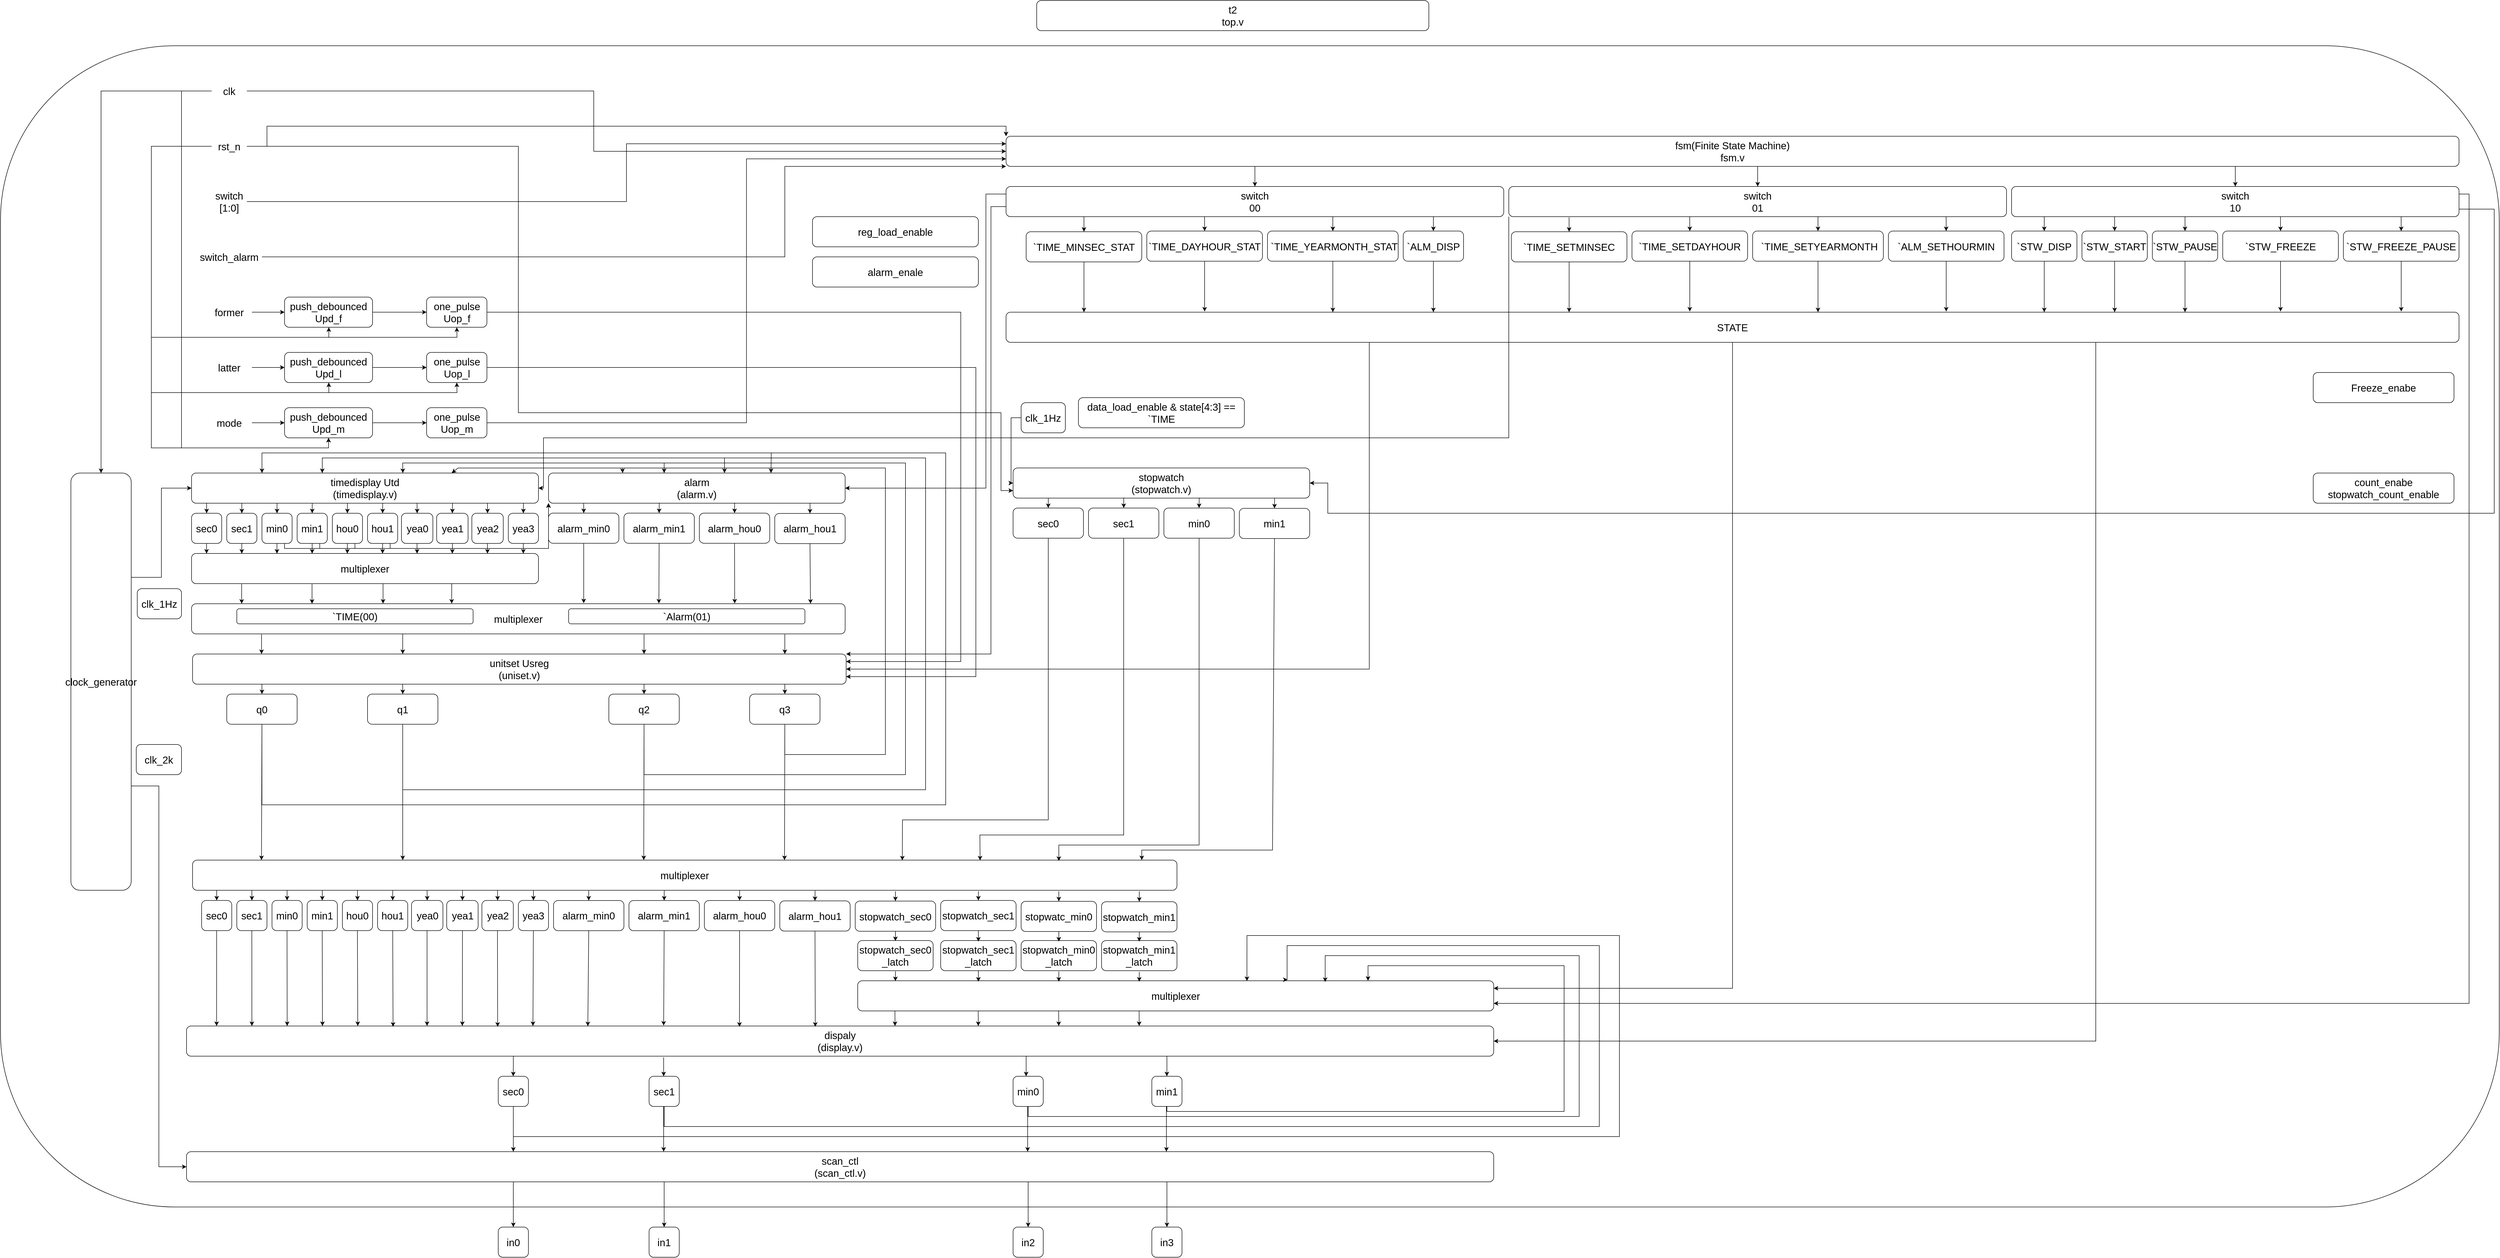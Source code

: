 <mxfile version="17.4.0" type="github">
  <diagram id="1kreWas-Sw0mc3cVFThk" name="Page-1">
    <mxGraphModel dx="4207" dy="1320" grid="1" gridSize="10" guides="1" tooltips="1" connect="1" arrows="1" fold="1" page="1" pageScale="1" pageWidth="827" pageHeight="1169" math="0" shadow="0">
      <root>
        <mxCell id="0" />
        <mxCell id="1" parent="0" />
        <mxCell id="HOddscPRWS1l2fwZ3m95-415" value="" style="rounded=1;whiteSpace=wrap;html=1;fontSize=20;fillColor=none;" vertex="1" parent="1">
          <mxGeometry x="-360" y="150" width="4970" height="2310" as="geometry" />
        </mxCell>
        <mxCell id="HOddscPRWS1l2fwZ3m95-27" style="edgeStyle=orthogonalEdgeStyle;rounded=0;orthogonalLoop=1;jettySize=auto;html=1;exitX=0;exitY=0.5;exitDx=0;exitDy=0;entryX=0.5;entryY=1;entryDx=0;entryDy=0;fontSize=20;" edge="1" parent="1" source="HOddscPRWS1l2fwZ3m95-1" target="HOddscPRWS1l2fwZ3m95-17">
          <mxGeometry relative="1" as="geometry">
            <Array as="points">
              <mxPoint y="240" />
              <mxPoint y="950" />
              <mxPoint x="293" y="950" />
            </Array>
          </mxGeometry>
        </mxCell>
        <mxCell id="HOddscPRWS1l2fwZ3m95-372" style="edgeStyle=orthogonalEdgeStyle;rounded=0;orthogonalLoop=1;jettySize=auto;html=1;exitX=1;exitY=0.5;exitDx=0;exitDy=0;entryX=0;entryY=0.5;entryDx=0;entryDy=0;fontSize=20;" edge="1" parent="1" source="HOddscPRWS1l2fwZ3m95-1" target="HOddscPRWS1l2fwZ3m95-309">
          <mxGeometry relative="1" as="geometry">
            <Array as="points">
              <mxPoint x="820" y="240" />
              <mxPoint x="820" y="360" />
            </Array>
          </mxGeometry>
        </mxCell>
        <mxCell id="HOddscPRWS1l2fwZ3m95-410" style="edgeStyle=orthogonalEdgeStyle;rounded=0;orthogonalLoop=1;jettySize=auto;html=1;exitX=0;exitY=0.5;exitDx=0;exitDy=0;entryX=0.5;entryY=0;entryDx=0;entryDy=0;fontSize=20;" edge="1" parent="1" source="HOddscPRWS1l2fwZ3m95-1" target="HOddscPRWS1l2fwZ3m95-405">
          <mxGeometry relative="1" as="geometry" />
        </mxCell>
        <mxCell id="HOddscPRWS1l2fwZ3m95-1" value="&lt;font style=&quot;font-size: 20px&quot;&gt;clk&lt;/font&gt;" style="rounded=1;whiteSpace=wrap;html=1;strokeColor=none;fillColor=none;" vertex="1" parent="1">
          <mxGeometry x="60" y="210" width="70" height="60" as="geometry" />
        </mxCell>
        <mxCell id="HOddscPRWS1l2fwZ3m95-34" style="edgeStyle=orthogonalEdgeStyle;rounded=0;orthogonalLoop=1;jettySize=auto;html=1;exitX=0;exitY=0.5;exitDx=0;exitDy=0;entryX=0.5;entryY=1;entryDx=0;entryDy=0;fontSize=20;" edge="1" parent="1" source="HOddscPRWS1l2fwZ3m95-7" target="HOddscPRWS1l2fwZ3m95-17">
          <mxGeometry relative="1" as="geometry">
            <Array as="points">
              <mxPoint x="-60" y="350" />
              <mxPoint x="-60" y="950" />
              <mxPoint x="292" y="950" />
            </Array>
          </mxGeometry>
        </mxCell>
        <mxCell id="HOddscPRWS1l2fwZ3m95-373" style="edgeStyle=orthogonalEdgeStyle;rounded=0;orthogonalLoop=1;jettySize=auto;html=1;exitX=1;exitY=0.5;exitDx=0;exitDy=0;entryX=0;entryY=0;entryDx=0;entryDy=0;fontSize=20;" edge="1" parent="1" source="HOddscPRWS1l2fwZ3m95-7" target="HOddscPRWS1l2fwZ3m95-309">
          <mxGeometry relative="1" as="geometry">
            <Array as="points">
              <mxPoint x="170" y="350" />
              <mxPoint x="170" y="310" />
              <mxPoint x="1640" y="310" />
            </Array>
          </mxGeometry>
        </mxCell>
        <mxCell id="HOddscPRWS1l2fwZ3m95-398" style="edgeStyle=orthogonalEdgeStyle;rounded=0;orthogonalLoop=1;jettySize=auto;html=1;exitX=1;exitY=0.5;exitDx=0;exitDy=0;entryX=0;entryY=0.75;entryDx=0;entryDy=0;fontSize=20;" edge="1" parent="1" source="HOddscPRWS1l2fwZ3m95-7" target="HOddscPRWS1l2fwZ3m95-380">
          <mxGeometry relative="1" as="geometry">
            <Array as="points">
              <mxPoint x="670" y="350" />
              <mxPoint x="670" y="880" />
              <mxPoint x="1630" y="880" />
              <mxPoint x="1630" y="1035" />
            </Array>
          </mxGeometry>
        </mxCell>
        <mxCell id="HOddscPRWS1l2fwZ3m95-7" value="&lt;font style=&quot;font-size: 20px&quot;&gt;rst_n&lt;/font&gt;" style="rounded=1;whiteSpace=wrap;html=1;strokeColor=none;fillColor=none;" vertex="1" parent="1">
          <mxGeometry x="60" y="320" width="70" height="60" as="geometry" />
        </mxCell>
        <mxCell id="HOddscPRWS1l2fwZ3m95-339" style="edgeStyle=orthogonalEdgeStyle;rounded=0;orthogonalLoop=1;jettySize=auto;html=1;exitX=1;exitY=0.5;exitDx=0;exitDy=0;entryX=0;entryY=0.25;entryDx=0;entryDy=0;fontSize=20;" edge="1" parent="1" source="HOddscPRWS1l2fwZ3m95-8" target="HOddscPRWS1l2fwZ3m95-309">
          <mxGeometry relative="1" as="geometry" />
        </mxCell>
        <mxCell id="HOddscPRWS1l2fwZ3m95-8" value="&lt;font style=&quot;font-size: 20px&quot;&gt;switch&lt;br&gt;[1:0]&lt;br&gt;&lt;/font&gt;" style="rounded=1;whiteSpace=wrap;html=1;strokeColor=none;fillColor=none;" vertex="1" parent="1">
          <mxGeometry x="60" y="430" width="70" height="60" as="geometry" />
        </mxCell>
        <mxCell id="HOddscPRWS1l2fwZ3m95-399" style="edgeStyle=orthogonalEdgeStyle;rounded=0;orthogonalLoop=1;jettySize=auto;html=1;exitX=1;exitY=0.5;exitDx=0;exitDy=0;entryX=0;entryY=1;entryDx=0;entryDy=0;fontSize=20;" edge="1" parent="1" source="HOddscPRWS1l2fwZ3m95-9" target="HOddscPRWS1l2fwZ3m95-309">
          <mxGeometry relative="1" as="geometry">
            <Array as="points">
              <mxPoint x="1200" y="570" />
              <mxPoint x="1200" y="390" />
            </Array>
          </mxGeometry>
        </mxCell>
        <mxCell id="HOddscPRWS1l2fwZ3m95-9" value="&lt;font style=&quot;font-size: 20px&quot;&gt;switch_alarm&lt;br&gt;&lt;/font&gt;" style="rounded=1;whiteSpace=wrap;html=1;strokeColor=none;fillColor=none;" vertex="1" parent="1">
          <mxGeometry x="30" y="540" width="130" height="60" as="geometry" />
        </mxCell>
        <mxCell id="HOddscPRWS1l2fwZ3m95-14" value="" style="edgeStyle=orthogonalEdgeStyle;rounded=0;orthogonalLoop=1;jettySize=auto;html=1;fontSize=20;" edge="1" parent="1" source="HOddscPRWS1l2fwZ3m95-10" target="HOddscPRWS1l2fwZ3m95-13">
          <mxGeometry relative="1" as="geometry" />
        </mxCell>
        <mxCell id="HOddscPRWS1l2fwZ3m95-10" value="&lt;font style=&quot;font-size: 20px&quot;&gt;former&lt;br&gt;&lt;/font&gt;" style="rounded=1;whiteSpace=wrap;html=1;strokeColor=none;fillColor=none;" vertex="1" parent="1">
          <mxGeometry x="50" y="650" width="90" height="60" as="geometry" />
        </mxCell>
        <mxCell id="HOddscPRWS1l2fwZ3m95-16" value="" style="edgeStyle=orthogonalEdgeStyle;rounded=0;orthogonalLoop=1;jettySize=auto;html=1;fontSize=20;" edge="1" parent="1" source="HOddscPRWS1l2fwZ3m95-11" target="HOddscPRWS1l2fwZ3m95-15">
          <mxGeometry relative="1" as="geometry" />
        </mxCell>
        <mxCell id="HOddscPRWS1l2fwZ3m95-11" value="&lt;font style=&quot;font-size: 20px&quot;&gt;latter&lt;br&gt;&lt;/font&gt;" style="rounded=1;whiteSpace=wrap;html=1;strokeColor=none;fillColor=none;" vertex="1" parent="1">
          <mxGeometry x="50" y="760" width="90" height="60" as="geometry" />
        </mxCell>
        <mxCell id="HOddscPRWS1l2fwZ3m95-18" value="" style="edgeStyle=orthogonalEdgeStyle;rounded=0;orthogonalLoop=1;jettySize=auto;html=1;fontSize=20;" edge="1" parent="1" source="HOddscPRWS1l2fwZ3m95-12" target="HOddscPRWS1l2fwZ3m95-17">
          <mxGeometry relative="1" as="geometry" />
        </mxCell>
        <mxCell id="HOddscPRWS1l2fwZ3m95-12" value="&lt;font style=&quot;font-size: 20px&quot;&gt;mode&lt;br&gt;&lt;/font&gt;" style="rounded=1;whiteSpace=wrap;html=1;strokeColor=none;fillColor=none;" vertex="1" parent="1">
          <mxGeometry x="50" y="870" width="90" height="60" as="geometry" />
        </mxCell>
        <mxCell id="HOddscPRWS1l2fwZ3m95-20" value="" style="edgeStyle=orthogonalEdgeStyle;rounded=0;orthogonalLoop=1;jettySize=auto;html=1;fontSize=20;" edge="1" parent="1" source="HOddscPRWS1l2fwZ3m95-13" target="HOddscPRWS1l2fwZ3m95-19">
          <mxGeometry relative="1" as="geometry" />
        </mxCell>
        <mxCell id="HOddscPRWS1l2fwZ3m95-13" value="push_debounced&lt;br&gt;Upd_f" style="rounded=1;whiteSpace=wrap;html=1;fontSize=20;fillColor=none;" vertex="1" parent="1">
          <mxGeometry x="205" y="650" width="175" height="60" as="geometry" />
        </mxCell>
        <mxCell id="HOddscPRWS1l2fwZ3m95-22" value="" style="edgeStyle=orthogonalEdgeStyle;rounded=0;orthogonalLoop=1;jettySize=auto;html=1;fontSize=20;" edge="1" parent="1" source="HOddscPRWS1l2fwZ3m95-15" target="HOddscPRWS1l2fwZ3m95-21">
          <mxGeometry relative="1" as="geometry" />
        </mxCell>
        <mxCell id="HOddscPRWS1l2fwZ3m95-15" value="&lt;span&gt;push_debounced&lt;/span&gt;&lt;br&gt;&lt;span&gt;Upd_l&lt;/span&gt;" style="rounded=1;whiteSpace=wrap;html=1;fontSize=20;fillColor=none;" vertex="1" parent="1">
          <mxGeometry x="205" y="760" width="175" height="60" as="geometry" />
        </mxCell>
        <mxCell id="HOddscPRWS1l2fwZ3m95-24" value="" style="edgeStyle=orthogonalEdgeStyle;rounded=0;orthogonalLoop=1;jettySize=auto;html=1;fontSize=20;" edge="1" parent="1" source="HOddscPRWS1l2fwZ3m95-17" target="HOddscPRWS1l2fwZ3m95-23">
          <mxGeometry relative="1" as="geometry" />
        </mxCell>
        <mxCell id="HOddscPRWS1l2fwZ3m95-17" value="&lt;span&gt;push_debounced&lt;/span&gt;&lt;br&gt;&lt;span&gt;Upd_m&lt;/span&gt;" style="rounded=1;whiteSpace=wrap;html=1;fontSize=20;fillColor=none;" vertex="1" parent="1">
          <mxGeometry x="205" y="870" width="175" height="60" as="geometry" />
        </mxCell>
        <mxCell id="HOddscPRWS1l2fwZ3m95-235" style="edgeStyle=orthogonalEdgeStyle;rounded=0;orthogonalLoop=1;jettySize=auto;html=1;exitX=1;exitY=0.5;exitDx=0;exitDy=0;entryX=1;entryY=0.25;entryDx=0;entryDy=0;fontSize=20;" edge="1" parent="1" source="HOddscPRWS1l2fwZ3m95-19" target="HOddscPRWS1l2fwZ3m95-120">
          <mxGeometry relative="1" as="geometry">
            <Array as="points">
              <mxPoint x="1550" y="680" />
              <mxPoint x="1550" y="1375" />
            </Array>
          </mxGeometry>
        </mxCell>
        <mxCell id="HOddscPRWS1l2fwZ3m95-19" value="one_pulse&lt;br&gt;Uop_f" style="whiteSpace=wrap;html=1;fontSize=20;fillColor=none;rounded=1;" vertex="1" parent="1">
          <mxGeometry x="487.5" y="650" width="120" height="60" as="geometry" />
        </mxCell>
        <mxCell id="HOddscPRWS1l2fwZ3m95-236" style="edgeStyle=orthogonalEdgeStyle;rounded=0;orthogonalLoop=1;jettySize=auto;html=1;exitX=1;exitY=0.5;exitDx=0;exitDy=0;entryX=1;entryY=0.75;entryDx=0;entryDy=0;fontSize=20;" edge="1" parent="1" source="HOddscPRWS1l2fwZ3m95-21" target="HOddscPRWS1l2fwZ3m95-120">
          <mxGeometry relative="1" as="geometry">
            <Array as="points">
              <mxPoint x="1580" y="790" />
              <mxPoint x="1580" y="1405" />
            </Array>
          </mxGeometry>
        </mxCell>
        <mxCell id="HOddscPRWS1l2fwZ3m95-21" value="&lt;span&gt;one_pulse&lt;/span&gt;&lt;br&gt;&lt;span&gt;Uop_l&lt;/span&gt;" style="whiteSpace=wrap;html=1;fontSize=20;fillColor=none;rounded=1;" vertex="1" parent="1">
          <mxGeometry x="487.5" y="760" width="120" height="60" as="geometry" />
        </mxCell>
        <mxCell id="HOddscPRWS1l2fwZ3m95-340" style="edgeStyle=orthogonalEdgeStyle;rounded=0;orthogonalLoop=1;jettySize=auto;html=1;exitX=1;exitY=0.5;exitDx=0;exitDy=0;entryX=0;entryY=0.75;entryDx=0;entryDy=0;fontSize=20;" edge="1" parent="1" source="HOddscPRWS1l2fwZ3m95-23" target="HOddscPRWS1l2fwZ3m95-309">
          <mxGeometry relative="1" as="geometry" />
        </mxCell>
        <mxCell id="HOddscPRWS1l2fwZ3m95-23" value="&lt;span&gt;one_pulse&lt;/span&gt;&lt;br&gt;&lt;span&gt;Uop_m&lt;/span&gt;" style="whiteSpace=wrap;html=1;fontSize=20;fillColor=none;rounded=1;" vertex="1" parent="1">
          <mxGeometry x="487.5" y="870" width="120" height="60" as="geometry" />
        </mxCell>
        <mxCell id="HOddscPRWS1l2fwZ3m95-28" value="" style="endArrow=classic;html=1;rounded=0;fontSize=20;" edge="1" parent="1">
          <mxGeometry width="50" height="50" relative="1" as="geometry">
            <mxPoint x="-60" y="840" as="sourcePoint" />
            <mxPoint x="293" y="820" as="targetPoint" />
            <Array as="points">
              <mxPoint x="293" y="840" />
            </Array>
          </mxGeometry>
        </mxCell>
        <mxCell id="HOddscPRWS1l2fwZ3m95-29" value="" style="endArrow=classic;html=1;rounded=0;fontSize=20;entryX=0.5;entryY=1;entryDx=0;entryDy=0;" edge="1" parent="1" target="HOddscPRWS1l2fwZ3m95-21">
          <mxGeometry width="50" height="50" relative="1" as="geometry">
            <mxPoint x="290" y="840" as="sourcePoint" />
            <mxPoint x="340" y="720" as="targetPoint" />
            <Array as="points">
              <mxPoint x="548" y="840" />
            </Array>
          </mxGeometry>
        </mxCell>
        <mxCell id="HOddscPRWS1l2fwZ3m95-30" value="" style="endArrow=classic;html=1;rounded=0;fontSize=20;" edge="1" parent="1">
          <mxGeometry width="50" height="50" relative="1" as="geometry">
            <mxPoint x="-60" y="730" as="sourcePoint" />
            <mxPoint x="293" y="710" as="targetPoint" />
            <Array as="points">
              <mxPoint x="293" y="730" />
            </Array>
          </mxGeometry>
        </mxCell>
        <mxCell id="HOddscPRWS1l2fwZ3m95-31" value="" style="endArrow=classic;html=1;rounded=0;fontSize=20;entryX=0.5;entryY=1;entryDx=0;entryDy=0;" edge="1" parent="1">
          <mxGeometry width="50" height="50" relative="1" as="geometry">
            <mxPoint x="290" y="730" as="sourcePoint" />
            <mxPoint x="547.5" y="710" as="targetPoint" />
            <Array as="points">
              <mxPoint x="548" y="730" />
            </Array>
          </mxGeometry>
        </mxCell>
        <mxCell id="HOddscPRWS1l2fwZ3m95-35" value="timedisplay Utd&lt;br&gt;(timedisplay.v)" style="rounded=1;whiteSpace=wrap;html=1;fontSize=20;fillColor=none;" vertex="1" parent="1">
          <mxGeometry x="20" y="1000" width="690" height="60" as="geometry" />
        </mxCell>
        <mxCell id="HOddscPRWS1l2fwZ3m95-38" value="sec0" style="rounded=1;whiteSpace=wrap;html=1;fontSize=20;fillColor=none;" vertex="1" parent="1">
          <mxGeometry x="20" y="1080" width="60" height="60" as="geometry" />
        </mxCell>
        <mxCell id="HOddscPRWS1l2fwZ3m95-40" value="sec1" style="rounded=1;whiteSpace=wrap;html=1;fontSize=20;fillColor=none;" vertex="1" parent="1">
          <mxGeometry x="90" y="1080" width="60" height="60" as="geometry" />
        </mxCell>
        <mxCell id="HOddscPRWS1l2fwZ3m95-417" style="edgeStyle=orthogonalEdgeStyle;rounded=0;orthogonalLoop=1;jettySize=auto;html=1;exitX=0.75;exitY=1;exitDx=0;exitDy=0;entryX=0;entryY=1;entryDx=0;entryDy=0;fontSize=20;" edge="1" parent="1" source="HOddscPRWS1l2fwZ3m95-41" target="HOddscPRWS1l2fwZ3m95-63">
          <mxGeometry relative="1" as="geometry">
            <Array as="points">
              <mxPoint x="205" y="1150" />
              <mxPoint x="730" y="1150" />
            </Array>
          </mxGeometry>
        </mxCell>
        <mxCell id="HOddscPRWS1l2fwZ3m95-41" value="min0" style="rounded=1;whiteSpace=wrap;html=1;fontSize=20;fillColor=none;" vertex="1" parent="1">
          <mxGeometry x="160" y="1080" width="60" height="60" as="geometry" />
        </mxCell>
        <mxCell id="HOddscPRWS1l2fwZ3m95-418" style="edgeStyle=orthogonalEdgeStyle;rounded=0;orthogonalLoop=1;jettySize=auto;html=1;exitX=0.75;exitY=1;exitDx=0;exitDy=0;fontSize=20;" edge="1" parent="1" source="HOddscPRWS1l2fwZ3m95-42">
          <mxGeometry relative="1" as="geometry">
            <mxPoint x="730" y="1060" as="targetPoint" />
            <Array as="points">
              <mxPoint x="275" y="1150" />
              <mxPoint x="730" y="1150" />
            </Array>
          </mxGeometry>
        </mxCell>
        <mxCell id="HOddscPRWS1l2fwZ3m95-42" value="min1" style="rounded=1;whiteSpace=wrap;html=1;fontSize=20;fillColor=none;" vertex="1" parent="1">
          <mxGeometry x="230" y="1080" width="60" height="60" as="geometry" />
        </mxCell>
        <mxCell id="HOddscPRWS1l2fwZ3m95-419" style="edgeStyle=orthogonalEdgeStyle;rounded=0;orthogonalLoop=1;jettySize=auto;html=1;exitX=0.75;exitY=1;exitDx=0;exitDy=0;fontSize=20;" edge="1" parent="1" source="HOddscPRWS1l2fwZ3m95-43">
          <mxGeometry relative="1" as="geometry">
            <mxPoint x="730" y="1060" as="targetPoint" />
            <Array as="points">
              <mxPoint x="345" y="1150" />
              <mxPoint x="730" y="1150" />
            </Array>
          </mxGeometry>
        </mxCell>
        <mxCell id="HOddscPRWS1l2fwZ3m95-43" value="hou0" style="rounded=1;whiteSpace=wrap;html=1;fontSize=20;fillColor=none;" vertex="1" parent="1">
          <mxGeometry x="300" y="1080" width="60" height="60" as="geometry" />
        </mxCell>
        <mxCell id="HOddscPRWS1l2fwZ3m95-420" style="edgeStyle=orthogonalEdgeStyle;rounded=0;orthogonalLoop=1;jettySize=auto;html=1;exitX=0.75;exitY=1;exitDx=0;exitDy=0;fontSize=20;" edge="1" parent="1" source="HOddscPRWS1l2fwZ3m95-44">
          <mxGeometry relative="1" as="geometry">
            <mxPoint x="730" y="1060" as="targetPoint" />
            <Array as="points">
              <mxPoint x="415" y="1150" />
              <mxPoint x="730" y="1150" />
            </Array>
          </mxGeometry>
        </mxCell>
        <mxCell id="HOddscPRWS1l2fwZ3m95-44" value="hou1" style="rounded=1;whiteSpace=wrap;html=1;fontSize=20;fillColor=none;" vertex="1" parent="1">
          <mxGeometry x="370" y="1080" width="60" height="60" as="geometry" />
        </mxCell>
        <mxCell id="HOddscPRWS1l2fwZ3m95-45" value="yea0" style="rounded=1;whiteSpace=wrap;html=1;fontSize=20;fillColor=none;" vertex="1" parent="1">
          <mxGeometry x="437.5" y="1080" width="62.5" height="60" as="geometry" />
        </mxCell>
        <mxCell id="HOddscPRWS1l2fwZ3m95-46" value="yea1" style="rounded=1;whiteSpace=wrap;html=1;fontSize=20;fillColor=none;" vertex="1" parent="1">
          <mxGeometry x="507.5" y="1080" width="62.5" height="60" as="geometry" />
        </mxCell>
        <mxCell id="HOddscPRWS1l2fwZ3m95-47" value="yea2" style="rounded=1;whiteSpace=wrap;html=1;fontSize=20;fillColor=none;" vertex="1" parent="1">
          <mxGeometry x="577.5" y="1080" width="62.5" height="60" as="geometry" />
        </mxCell>
        <mxCell id="HOddscPRWS1l2fwZ3m95-48" value="yea3" style="rounded=1;whiteSpace=wrap;html=1;fontSize=20;fillColor=none;" vertex="1" parent="1">
          <mxGeometry x="650" y="1080" width="60" height="60" as="geometry" />
        </mxCell>
        <mxCell id="HOddscPRWS1l2fwZ3m95-49" value="" style="endArrow=classic;html=1;rounded=0;fontSize=20;entryX=0.5;entryY=0;entryDx=0;entryDy=0;" edge="1" parent="1" target="HOddscPRWS1l2fwZ3m95-38">
          <mxGeometry width="50" height="50" relative="1" as="geometry">
            <mxPoint x="50" y="1060" as="sourcePoint" />
            <mxPoint x="250" y="910" as="targetPoint" />
          </mxGeometry>
        </mxCell>
        <mxCell id="HOddscPRWS1l2fwZ3m95-51" value="" style="endArrow=classic;html=1;rounded=0;fontSize=20;" edge="1" parent="1">
          <mxGeometry width="50" height="50" relative="1" as="geometry">
            <mxPoint x="120" y="1060" as="sourcePoint" />
            <mxPoint x="120" y="1080" as="targetPoint" />
          </mxGeometry>
        </mxCell>
        <mxCell id="HOddscPRWS1l2fwZ3m95-52" value="" style="endArrow=classic;html=1;rounded=0;fontSize=20;entryX=0.5;entryY=0;entryDx=0;entryDy=0;" edge="1" parent="1" target="HOddscPRWS1l2fwZ3m95-41">
          <mxGeometry width="50" height="50" relative="1" as="geometry">
            <mxPoint x="190" y="1060" as="sourcePoint" />
            <mxPoint x="130" y="1090" as="targetPoint" />
          </mxGeometry>
        </mxCell>
        <mxCell id="HOddscPRWS1l2fwZ3m95-53" value="" style="endArrow=classic;html=1;rounded=0;fontSize=20;entryX=0.5;entryY=0;entryDx=0;entryDy=0;" edge="1" parent="1" target="HOddscPRWS1l2fwZ3m95-42">
          <mxGeometry width="50" height="50" relative="1" as="geometry">
            <mxPoint x="260" y="1060" as="sourcePoint" />
            <mxPoint x="200" y="1090" as="targetPoint" />
          </mxGeometry>
        </mxCell>
        <mxCell id="HOddscPRWS1l2fwZ3m95-54" value="" style="endArrow=classic;html=1;rounded=0;fontSize=20;entryX=0.5;entryY=0;entryDx=0;entryDy=0;" edge="1" parent="1" target="HOddscPRWS1l2fwZ3m95-43">
          <mxGeometry width="50" height="50" relative="1" as="geometry">
            <mxPoint x="330" y="1060" as="sourcePoint" />
            <mxPoint x="210" y="1100" as="targetPoint" />
          </mxGeometry>
        </mxCell>
        <mxCell id="HOddscPRWS1l2fwZ3m95-55" value="" style="endArrow=classic;html=1;rounded=0;fontSize=20;entryX=0.5;entryY=0;entryDx=0;entryDy=0;exitX=0.551;exitY=0.995;exitDx=0;exitDy=0;exitPerimeter=0;" edge="1" parent="1" source="HOddscPRWS1l2fwZ3m95-35" target="HOddscPRWS1l2fwZ3m95-44">
          <mxGeometry width="50" height="50" relative="1" as="geometry">
            <mxPoint x="340" y="1070" as="sourcePoint" />
            <mxPoint x="340" y="1090" as="targetPoint" />
          </mxGeometry>
        </mxCell>
        <mxCell id="HOddscPRWS1l2fwZ3m95-56" value="" style="endArrow=classic;html=1;rounded=0;fontSize=20;entryX=0.5;entryY=0;entryDx=0;entryDy=0;exitX=0.65;exitY=0.995;exitDx=0;exitDy=0;exitPerimeter=0;" edge="1" parent="1" source="HOddscPRWS1l2fwZ3m95-35" target="HOddscPRWS1l2fwZ3m95-45">
          <mxGeometry width="50" height="50" relative="1" as="geometry">
            <mxPoint x="410.19" y="1069.7" as="sourcePoint" />
            <mxPoint x="410" y="1090" as="targetPoint" />
          </mxGeometry>
        </mxCell>
        <mxCell id="HOddscPRWS1l2fwZ3m95-58" value="" style="endArrow=classic;html=1;rounded=0;fontSize=20;entryX=0.5;entryY=0;entryDx=0;entryDy=0;" edge="1" parent="1" target="HOddscPRWS1l2fwZ3m95-46">
          <mxGeometry width="50" height="50" relative="1" as="geometry">
            <mxPoint x="539" y="1060" as="sourcePoint" />
            <mxPoint x="478.75" y="1090" as="targetPoint" />
          </mxGeometry>
        </mxCell>
        <mxCell id="HOddscPRWS1l2fwZ3m95-60" value="" style="endArrow=classic;html=1;rounded=0;fontSize=20;entryX=0.5;entryY=0;entryDx=0;entryDy=0;exitX=0.853;exitY=0.995;exitDx=0;exitDy=0;exitPerimeter=0;" edge="1" parent="1" source="HOddscPRWS1l2fwZ3m95-35" target="HOddscPRWS1l2fwZ3m95-47">
          <mxGeometry width="50" height="50" relative="1" as="geometry">
            <mxPoint x="610" y="1060" as="sourcePoint" />
            <mxPoint x="548.75" y="1090" as="targetPoint" />
          </mxGeometry>
        </mxCell>
        <mxCell id="HOddscPRWS1l2fwZ3m95-61" value="" style="endArrow=classic;html=1;rounded=0;fontSize=20;entryX=0.5;entryY=0;entryDx=0;entryDy=0;" edge="1" parent="1" target="HOddscPRWS1l2fwZ3m95-48">
          <mxGeometry width="50" height="50" relative="1" as="geometry">
            <mxPoint x="680" y="1060" as="sourcePoint" />
            <mxPoint x="558.75" y="1100" as="targetPoint" />
          </mxGeometry>
        </mxCell>
        <mxCell id="HOddscPRWS1l2fwZ3m95-63" value="alarm&lt;br&gt;(alarm.v)" style="rounded=1;whiteSpace=wrap;html=1;fontSize=20;fillColor=none;" vertex="1" parent="1">
          <mxGeometry x="730" y="1000" width="590" height="60" as="geometry" />
        </mxCell>
        <mxCell id="HOddscPRWS1l2fwZ3m95-70" value="multiplexer" style="rounded=1;whiteSpace=wrap;html=1;fontSize=20;fillColor=none;" vertex="1" parent="1">
          <mxGeometry x="20" y="1160" width="690" height="60" as="geometry" />
        </mxCell>
        <mxCell id="HOddscPRWS1l2fwZ3m95-72" value="" style="endArrow=classic;html=1;rounded=0;fontSize=20;entryX=0.5;entryY=0;entryDx=0;entryDy=0;" edge="1" parent="1">
          <mxGeometry width="50" height="50" relative="1" as="geometry">
            <mxPoint x="49.88" y="1140.3" as="sourcePoint" />
            <mxPoint x="49.88" y="1160.3" as="targetPoint" />
          </mxGeometry>
        </mxCell>
        <mxCell id="HOddscPRWS1l2fwZ3m95-73" value="" style="endArrow=classic;html=1;rounded=0;fontSize=20;" edge="1" parent="1">
          <mxGeometry width="50" height="50" relative="1" as="geometry">
            <mxPoint x="119.88" y="1140.3" as="sourcePoint" />
            <mxPoint x="119.88" y="1160.3" as="targetPoint" />
          </mxGeometry>
        </mxCell>
        <mxCell id="HOddscPRWS1l2fwZ3m95-74" value="" style="endArrow=classic;html=1;rounded=0;fontSize=20;entryX=0.5;entryY=0;entryDx=0;entryDy=0;" edge="1" parent="1">
          <mxGeometry width="50" height="50" relative="1" as="geometry">
            <mxPoint x="189.88" y="1140.3" as="sourcePoint" />
            <mxPoint x="189.88" y="1160.3" as="targetPoint" />
          </mxGeometry>
        </mxCell>
        <mxCell id="HOddscPRWS1l2fwZ3m95-75" value="" style="endArrow=classic;html=1;rounded=0;fontSize=20;entryX=0.5;entryY=0;entryDx=0;entryDy=0;" edge="1" parent="1">
          <mxGeometry width="50" height="50" relative="1" as="geometry">
            <mxPoint x="259.88" y="1140.3" as="sourcePoint" />
            <mxPoint x="259.88" y="1160.3" as="targetPoint" />
          </mxGeometry>
        </mxCell>
        <mxCell id="HOddscPRWS1l2fwZ3m95-76" value="" style="endArrow=classic;html=1;rounded=0;fontSize=20;entryX=0.5;entryY=0;entryDx=0;entryDy=0;" edge="1" parent="1">
          <mxGeometry width="50" height="50" relative="1" as="geometry">
            <mxPoint x="329.88" y="1140.3" as="sourcePoint" />
            <mxPoint x="329.88" y="1160.3" as="targetPoint" />
          </mxGeometry>
        </mxCell>
        <mxCell id="HOddscPRWS1l2fwZ3m95-77" value="" style="endArrow=classic;html=1;rounded=0;fontSize=20;entryX=0.5;entryY=0;entryDx=0;entryDy=0;exitX=0.551;exitY=0.995;exitDx=0;exitDy=0;exitPerimeter=0;" edge="1" parent="1">
          <mxGeometry width="50" height="50" relative="1" as="geometry">
            <mxPoint x="400.07" y="1140" as="sourcePoint" />
            <mxPoint x="399.88" y="1160.3" as="targetPoint" />
          </mxGeometry>
        </mxCell>
        <mxCell id="HOddscPRWS1l2fwZ3m95-78" value="" style="endArrow=classic;html=1;rounded=0;fontSize=20;entryX=0.5;entryY=0;entryDx=0;entryDy=0;exitX=0.65;exitY=0.995;exitDx=0;exitDy=0;exitPerimeter=0;" edge="1" parent="1">
          <mxGeometry width="50" height="50" relative="1" as="geometry">
            <mxPoint x="468.38" y="1140" as="sourcePoint" />
            <mxPoint x="468.63" y="1160.3" as="targetPoint" />
          </mxGeometry>
        </mxCell>
        <mxCell id="HOddscPRWS1l2fwZ3m95-79" value="" style="endArrow=classic;html=1;rounded=0;fontSize=20;entryX=0.5;entryY=0;entryDx=0;entryDy=0;" edge="1" parent="1">
          <mxGeometry width="50" height="50" relative="1" as="geometry">
            <mxPoint x="538.88" y="1140.3" as="sourcePoint" />
            <mxPoint x="538.63" y="1160.3" as="targetPoint" />
          </mxGeometry>
        </mxCell>
        <mxCell id="HOddscPRWS1l2fwZ3m95-80" value="" style="endArrow=classic;html=1;rounded=0;fontSize=20;entryX=0.5;entryY=0;entryDx=0;entryDy=0;exitX=0.853;exitY=0.995;exitDx=0;exitDy=0;exitPerimeter=0;" edge="1" parent="1">
          <mxGeometry width="50" height="50" relative="1" as="geometry">
            <mxPoint x="608.45" y="1140" as="sourcePoint" />
            <mxPoint x="608.63" y="1160.3" as="targetPoint" />
          </mxGeometry>
        </mxCell>
        <mxCell id="HOddscPRWS1l2fwZ3m95-81" value="" style="endArrow=classic;html=1;rounded=0;fontSize=20;entryX=0.5;entryY=0;entryDx=0;entryDy=0;" edge="1" parent="1">
          <mxGeometry width="50" height="50" relative="1" as="geometry">
            <mxPoint x="679.88" y="1140.3" as="sourcePoint" />
            <mxPoint x="679.88" y="1160.3" as="targetPoint" />
          </mxGeometry>
        </mxCell>
        <mxCell id="HOddscPRWS1l2fwZ3m95-100" value="" style="group" vertex="1" connectable="0" parent="1">
          <mxGeometry x="730" y="1079.7" width="340" height="80.3" as="geometry" />
        </mxCell>
        <mxCell id="HOddscPRWS1l2fwZ3m95-310" value="" style="group" vertex="1" connectable="0" parent="HOddscPRWS1l2fwZ3m95-100">
          <mxGeometry y="-19.7" width="340" height="79.7" as="geometry" />
        </mxCell>
        <mxCell id="HOddscPRWS1l2fwZ3m95-83" value="alarm_min0" style="rounded=1;whiteSpace=wrap;html=1;fontSize=20;fillColor=none;" vertex="1" parent="HOddscPRWS1l2fwZ3m95-310">
          <mxGeometry y="19.7" width="140" height="60" as="geometry" />
        </mxCell>
        <mxCell id="HOddscPRWS1l2fwZ3m95-87" value="" style="endArrow=classic;html=1;rounded=0;fontSize=20;entryX=0.5;entryY=0;entryDx=0;entryDy=0;" edge="1" parent="HOddscPRWS1l2fwZ3m95-310" target="HOddscPRWS1l2fwZ3m95-83">
          <mxGeometry width="50" height="50" relative="1" as="geometry">
            <mxPoint x="70" as="sourcePoint" />
            <mxPoint x="-30" y="29.7" as="targetPoint" />
          </mxGeometry>
        </mxCell>
        <mxCell id="HOddscPRWS1l2fwZ3m95-101" value="alarm_min1" style="rounded=1;whiteSpace=wrap;html=1;fontSize=20;fillColor=none;" vertex="1" parent="1">
          <mxGeometry x="880" y="1079.7" width="140" height="60" as="geometry" />
        </mxCell>
        <mxCell id="HOddscPRWS1l2fwZ3m95-102" value="" style="endArrow=classic;html=1;rounded=0;fontSize=20;entryX=0.5;entryY=0;entryDx=0;entryDy=0;exitX=0.13;exitY=0.988;exitDx=0;exitDy=0;exitPerimeter=0;" edge="1" parent="1" target="HOddscPRWS1l2fwZ3m95-101">
          <mxGeometry width="50" height="50" relative="1" as="geometry">
            <mxPoint x="950.2" y="1059.28" as="sourcePoint" />
            <mxPoint x="120" y="10" as="targetPoint" />
          </mxGeometry>
        </mxCell>
        <mxCell id="HOddscPRWS1l2fwZ3m95-103" value="" style="endArrow=classic;html=1;rounded=0;fontSize=20;exitX=0.5;exitY=1;exitDx=0;exitDy=0;entryX=0.715;entryY=-0.009;entryDx=0;entryDy=0;entryPerimeter=0;" edge="1" parent="1" source="HOddscPRWS1l2fwZ3m95-101" target="HOddscPRWS1l2fwZ3m95-111">
          <mxGeometry width="50" height="50" relative="1" as="geometry">
            <mxPoint x="179.88" y="60.3" as="sourcePoint" />
            <mxPoint x="950.0" y="1160.0" as="targetPoint" />
          </mxGeometry>
        </mxCell>
        <mxCell id="HOddscPRWS1l2fwZ3m95-105" value="alarm_hou0" style="rounded=1;whiteSpace=wrap;html=1;fontSize=20;fillColor=none;" vertex="1" parent="1">
          <mxGeometry x="1030" y="1079.7" width="140" height="60" as="geometry" />
        </mxCell>
        <mxCell id="HOddscPRWS1l2fwZ3m95-106" value="" style="endArrow=classic;html=1;rounded=0;fontSize=20;entryX=0.5;entryY=0;entryDx=0;entryDy=0;exitX=0.13;exitY=0.988;exitDx=0;exitDy=0;exitPerimeter=0;" edge="1" parent="1" target="HOddscPRWS1l2fwZ3m95-105">
          <mxGeometry width="50" height="50" relative="1" as="geometry">
            <mxPoint x="1100.2" y="1059.28" as="sourcePoint" />
            <mxPoint x="270" y="10" as="targetPoint" />
          </mxGeometry>
        </mxCell>
        <mxCell id="HOddscPRWS1l2fwZ3m95-107" value="" style="endArrow=classic;html=1;rounded=0;fontSize=20;exitX=0.5;exitY=1;exitDx=0;exitDy=0;entryX=0.831;entryY=-0.009;entryDx=0;entryDy=0;entryPerimeter=0;" edge="1" parent="1" source="HOddscPRWS1l2fwZ3m95-105" target="HOddscPRWS1l2fwZ3m95-111">
          <mxGeometry width="50" height="50" relative="1" as="geometry">
            <mxPoint x="329.88" y="60.3" as="sourcePoint" />
            <mxPoint x="1100" y="1160.0" as="targetPoint" />
          </mxGeometry>
        </mxCell>
        <mxCell id="HOddscPRWS1l2fwZ3m95-108" value="alarm_hou1" style="rounded=1;whiteSpace=wrap;html=1;fontSize=20;fillColor=none;" vertex="1" parent="1">
          <mxGeometry x="1180" y="1080.42" width="140" height="60" as="geometry" />
        </mxCell>
        <mxCell id="HOddscPRWS1l2fwZ3m95-109" value="" style="endArrow=classic;html=1;rounded=0;fontSize=20;entryX=0.5;entryY=0;entryDx=0;entryDy=0;exitX=0.13;exitY=0.988;exitDx=0;exitDy=0;exitPerimeter=0;" edge="1" parent="1" target="HOddscPRWS1l2fwZ3m95-108">
          <mxGeometry width="50" height="50" relative="1" as="geometry">
            <mxPoint x="1250.2" y="1060" as="sourcePoint" />
            <mxPoint x="420" y="10.72" as="targetPoint" />
          </mxGeometry>
        </mxCell>
        <mxCell id="HOddscPRWS1l2fwZ3m95-110" value="" style="endArrow=classic;html=1;rounded=0;fontSize=20;exitX=0.5;exitY=1;exitDx=0;exitDy=0;entryX=0.947;entryY=-0.001;entryDx=0;entryDy=0;entryPerimeter=0;" edge="1" parent="1" source="HOddscPRWS1l2fwZ3m95-108" target="HOddscPRWS1l2fwZ3m95-111">
          <mxGeometry width="50" height="50" relative="1" as="geometry">
            <mxPoint x="479.88" y="61.02" as="sourcePoint" />
            <mxPoint x="1250" y="1160.72" as="targetPoint" />
          </mxGeometry>
        </mxCell>
        <mxCell id="HOddscPRWS1l2fwZ3m95-111" value="multiplexer" style="rounded=1;whiteSpace=wrap;html=1;fontSize=20;fillColor=none;" vertex="1" parent="1">
          <mxGeometry x="20" y="1260" width="1300" height="60" as="geometry" />
        </mxCell>
        <mxCell id="HOddscPRWS1l2fwZ3m95-115" value="" style="endArrow=classic;html=1;rounded=0;fontSize=20;entryX=0.398;entryY=-0.004;entryDx=0;entryDy=0;exitX=0.75;exitY=1;exitDx=0;exitDy=0;entryPerimeter=0;" edge="1" parent="1" source="HOddscPRWS1l2fwZ3m95-70" target="HOddscPRWS1l2fwZ3m95-111">
          <mxGeometry width="50" height="50" relative="1" as="geometry">
            <mxPoint x="548.88" y="1150.3" as="sourcePoint" />
            <mxPoint x="548.63" y="1170.3" as="targetPoint" />
          </mxGeometry>
        </mxCell>
        <mxCell id="HOddscPRWS1l2fwZ3m95-116" value="" style="endArrow=classic;html=1;rounded=0;fontSize=20;entryX=0.293;entryY=-0.004;entryDx=0;entryDy=0;exitX=0.552;exitY=1.01;exitDx=0;exitDy=0;exitPerimeter=0;entryPerimeter=0;" edge="1" parent="1" source="HOddscPRWS1l2fwZ3m95-70" target="HOddscPRWS1l2fwZ3m95-111">
          <mxGeometry width="50" height="50" relative="1" as="geometry">
            <mxPoint x="410.07" y="1150.0" as="sourcePoint" />
            <mxPoint x="409.88" y="1170.3" as="targetPoint" />
          </mxGeometry>
        </mxCell>
        <mxCell id="HOddscPRWS1l2fwZ3m95-117" value="" style="endArrow=classic;html=1;rounded=0;fontSize=20;entryX=0.293;entryY=-0.004;entryDx=0;entryDy=0;exitX=0.552;exitY=1.01;exitDx=0;exitDy=0;exitPerimeter=0;entryPerimeter=0;" edge="1" parent="1">
          <mxGeometry width="50" height="50" relative="1" as="geometry">
            <mxPoint x="259.63" y="1220.84" as="sourcePoint" />
            <mxPoint x="259.65" y="1260.0" as="targetPoint" />
          </mxGeometry>
        </mxCell>
        <mxCell id="HOddscPRWS1l2fwZ3m95-118" value="" style="endArrow=classic;html=1;rounded=0;fontSize=20;entryX=0.293;entryY=-0.004;entryDx=0;entryDy=0;exitX=0.552;exitY=1.01;exitDx=0;exitDy=0;exitPerimeter=0;entryPerimeter=0;" edge="1" parent="1">
          <mxGeometry width="50" height="50" relative="1" as="geometry">
            <mxPoint x="119.63" y="1220.84" as="sourcePoint" />
            <mxPoint x="119.65" y="1260.0" as="targetPoint" />
          </mxGeometry>
        </mxCell>
        <mxCell id="HOddscPRWS1l2fwZ3m95-91" value="" style="endArrow=classic;html=1;rounded=0;fontSize=20;exitX=0.5;exitY=1;exitDx=0;exitDy=0;entryX=0.6;entryY=-0.017;entryDx=0;entryDy=0;entryPerimeter=0;" edge="1" parent="1" source="HOddscPRWS1l2fwZ3m95-83" target="HOddscPRWS1l2fwZ3m95-111">
          <mxGeometry width="50" height="50" relative="1" as="geometry">
            <mxPoint x="759.88" y="1140" as="sourcePoint" />
            <mxPoint x="800" y="1160" as="targetPoint" />
          </mxGeometry>
        </mxCell>
        <mxCell id="HOddscPRWS1l2fwZ3m95-120" value="unitset Usreg&lt;br&gt;(uniset.v)" style="rounded=1;whiteSpace=wrap;html=1;fontSize=20;fillColor=none;" vertex="1" parent="1">
          <mxGeometry x="22" y="1360" width="1300" height="60" as="geometry" />
        </mxCell>
        <mxCell id="HOddscPRWS1l2fwZ3m95-121" value="" style="endArrow=classic;html=1;rounded=0;fontSize=20;entryX=0.293;entryY=-0.004;entryDx=0;entryDy=0;exitX=0.552;exitY=1.01;exitDx=0;exitDy=0;exitPerimeter=0;entryPerimeter=0;" edge="1" parent="1">
          <mxGeometry width="50" height="50" relative="1" as="geometry">
            <mxPoint x="159.17" y="1320.84" as="sourcePoint" />
            <mxPoint x="159.19" y="1360.0" as="targetPoint" />
          </mxGeometry>
        </mxCell>
        <mxCell id="HOddscPRWS1l2fwZ3m95-122" value="" style="endArrow=classic;html=1;rounded=0;fontSize=20;" edge="1" parent="1">
          <mxGeometry width="50" height="50" relative="1" as="geometry">
            <mxPoint x="440" y="1320" as="sourcePoint" />
            <mxPoint x="440" y="1360" as="targetPoint" />
          </mxGeometry>
        </mxCell>
        <mxCell id="HOddscPRWS1l2fwZ3m95-123" value="" style="endArrow=classic;html=1;rounded=0;fontSize=20;entryX=0.293;entryY=-0.004;entryDx=0;entryDy=0;exitX=0.552;exitY=1.01;exitDx=0;exitDy=0;exitPerimeter=0;entryPerimeter=0;" edge="1" parent="1">
          <mxGeometry width="50" height="50" relative="1" as="geometry">
            <mxPoint x="920" y="1320.84" as="sourcePoint" />
            <mxPoint x="920.02" y="1360.0" as="targetPoint" />
          </mxGeometry>
        </mxCell>
        <mxCell id="HOddscPRWS1l2fwZ3m95-124" value="" style="endArrow=classic;html=1;rounded=0;fontSize=20;entryX=0.293;entryY=-0.004;entryDx=0;entryDy=0;exitX=0.552;exitY=1.01;exitDx=0;exitDy=0;exitPerimeter=0;entryPerimeter=0;" edge="1" parent="1">
          <mxGeometry width="50" height="50" relative="1" as="geometry">
            <mxPoint x="1200" y="1320.84" as="sourcePoint" />
            <mxPoint x="1200.02" y="1360" as="targetPoint" />
          </mxGeometry>
        </mxCell>
        <mxCell id="HOddscPRWS1l2fwZ3m95-125" value="q0" style="rounded=1;whiteSpace=wrap;html=1;fontSize=20;fillColor=none;" vertex="1" parent="1">
          <mxGeometry x="90" y="1439.7" width="140" height="60" as="geometry" />
        </mxCell>
        <mxCell id="HOddscPRWS1l2fwZ3m95-126" value="" style="endArrow=classic;html=1;rounded=0;fontSize=20;entryX=0.5;entryY=0;entryDx=0;entryDy=0;" edge="1" parent="1" target="HOddscPRWS1l2fwZ3m95-125">
          <mxGeometry width="50" height="50" relative="1" as="geometry">
            <mxPoint x="160" y="1420.0" as="sourcePoint" />
            <mxPoint x="-670" y="370" as="targetPoint" />
          </mxGeometry>
        </mxCell>
        <mxCell id="HOddscPRWS1l2fwZ3m95-127" value="" style="endArrow=classic;html=1;rounded=0;fontSize=20;exitX=0.5;exitY=1;exitDx=0;exitDy=0;entryX=0.203;entryY=0;entryDx=0;entryDy=0;entryPerimeter=0;" edge="1" parent="1" source="HOddscPRWS1l2fwZ3m95-125" target="HOddscPRWS1l2fwZ3m95-35">
          <mxGeometry width="50" height="50" relative="1" as="geometry">
            <mxPoint x="119.88" y="1500" as="sourcePoint" />
            <mxPoint x="404.8" y="1810" as="targetPoint" />
            <Array as="points">
              <mxPoint x="160" y="1660" />
              <mxPoint x="730" y="1660" />
              <mxPoint x="1440" y="1660" />
              <mxPoint x="1520" y="1660" />
              <mxPoint x="1520" y="1130" />
              <mxPoint x="1520" y="960" />
              <mxPoint x="1480" y="960" />
              <mxPoint x="300" y="960" />
              <mxPoint x="160" y="960" />
            </Array>
          </mxGeometry>
        </mxCell>
        <mxCell id="HOddscPRWS1l2fwZ3m95-128" value="q1" style="rounded=1;whiteSpace=wrap;html=1;fontSize=20;fillColor=none;" vertex="1" parent="1">
          <mxGeometry x="370" y="1439.7" width="140" height="60" as="geometry" />
        </mxCell>
        <mxCell id="HOddscPRWS1l2fwZ3m95-129" value="" style="endArrow=classic;html=1;rounded=0;fontSize=20;entryX=0.5;entryY=0;entryDx=0;entryDy=0;" edge="1" parent="1" target="HOddscPRWS1l2fwZ3m95-128">
          <mxGeometry width="50" height="50" relative="1" as="geometry">
            <mxPoint x="440" y="1420.0" as="sourcePoint" />
            <mxPoint x="-390" y="370" as="targetPoint" />
          </mxGeometry>
        </mxCell>
        <mxCell id="HOddscPRWS1l2fwZ3m95-130" value="" style="endArrow=classic;html=1;rounded=0;fontSize=20;exitX=0.5;exitY=1;exitDx=0;exitDy=0;" edge="1" parent="1" source="HOddscPRWS1l2fwZ3m95-128">
          <mxGeometry width="50" height="50" relative="1" as="geometry">
            <mxPoint x="399.88" y="1500" as="sourcePoint" />
            <mxPoint x="280" y="1000" as="targetPoint" />
            <Array as="points">
              <mxPoint x="440" y="1630" />
              <mxPoint x="1480" y="1630" />
              <mxPoint x="1480" y="970" />
              <mxPoint x="1440" y="970" />
              <mxPoint x="320" y="970" />
              <mxPoint x="280" y="970" />
            </Array>
          </mxGeometry>
        </mxCell>
        <mxCell id="HOddscPRWS1l2fwZ3m95-131" value="q2" style="rounded=1;whiteSpace=wrap;html=1;fontSize=20;fillColor=none;" vertex="1" parent="1">
          <mxGeometry x="850" y="1439.7" width="140" height="60" as="geometry" />
        </mxCell>
        <mxCell id="HOddscPRWS1l2fwZ3m95-132" value="" style="endArrow=classic;html=1;rounded=0;fontSize=20;entryX=0.5;entryY=0;entryDx=0;entryDy=0;" edge="1" parent="1" target="HOddscPRWS1l2fwZ3m95-131">
          <mxGeometry width="50" height="50" relative="1" as="geometry">
            <mxPoint x="920" y="1420.0" as="sourcePoint" />
            <mxPoint x="90" y="370" as="targetPoint" />
          </mxGeometry>
        </mxCell>
        <mxCell id="HOddscPRWS1l2fwZ3m95-133" value="" style="endArrow=classic;html=1;rounded=0;fontSize=20;exitX=0.5;exitY=1;exitDx=0;exitDy=0;entryX=0.609;entryY=0;entryDx=0;entryDy=0;entryPerimeter=0;" edge="1" parent="1" source="HOddscPRWS1l2fwZ3m95-131" target="HOddscPRWS1l2fwZ3m95-35">
          <mxGeometry width="50" height="50" relative="1" as="geometry">
            <mxPoint x="879.88" y="1500" as="sourcePoint" />
            <mxPoint x="920" y="1618.98" as="targetPoint" />
            <Array as="points">
              <mxPoint x="920" y="1600" />
              <mxPoint x="1440" y="1600" />
              <mxPoint x="1440" y="980" />
              <mxPoint x="1410" y="980" />
              <mxPoint x="480" y="980" />
              <mxPoint x="440" y="980" />
            </Array>
          </mxGeometry>
        </mxCell>
        <mxCell id="HOddscPRWS1l2fwZ3m95-134" value="q3" style="rounded=1;whiteSpace=wrap;html=1;fontSize=20;fillColor=none;" vertex="1" parent="1">
          <mxGeometry x="1130" y="1439.7" width="140" height="60" as="geometry" />
        </mxCell>
        <mxCell id="HOddscPRWS1l2fwZ3m95-135" value="" style="endArrow=classic;html=1;rounded=0;fontSize=20;entryX=0.5;entryY=0;entryDx=0;entryDy=0;" edge="1" parent="1" target="HOddscPRWS1l2fwZ3m95-134">
          <mxGeometry width="50" height="50" relative="1" as="geometry">
            <mxPoint x="1200" y="1420.0" as="sourcePoint" />
            <mxPoint x="370" y="370" as="targetPoint" />
          </mxGeometry>
        </mxCell>
        <mxCell id="HOddscPRWS1l2fwZ3m95-136" value="" style="endArrow=classic;html=1;rounded=0;fontSize=20;exitX=0.5;exitY=1;exitDx=0;exitDy=0;entryX=0.75;entryY=0;entryDx=0;entryDy=0;" edge="1" parent="1" source="HOddscPRWS1l2fwZ3m95-134" target="HOddscPRWS1l2fwZ3m95-35">
          <mxGeometry width="50" height="50" relative="1" as="geometry">
            <mxPoint x="1159.88" y="1500" as="sourcePoint" />
            <mxPoint x="540" y="990" as="targetPoint" />
            <Array as="points">
              <mxPoint x="1200" y="1560" />
              <mxPoint x="1400" y="1560" />
              <mxPoint x="1400" y="990" />
              <mxPoint x="550" y="990" />
            </Array>
          </mxGeometry>
        </mxCell>
        <mxCell id="HOddscPRWS1l2fwZ3m95-138" value="" style="endArrow=classic;html=1;rounded=0;fontSize=20;entryX=0.25;entryY=0;entryDx=0;entryDy=0;" edge="1" parent="1" target="HOddscPRWS1l2fwZ3m95-63">
          <mxGeometry width="50" height="50" relative="1" as="geometry">
            <mxPoint x="877" y="990" as="sourcePoint" />
            <mxPoint x="920" y="980" as="targetPoint" />
          </mxGeometry>
        </mxCell>
        <mxCell id="HOddscPRWS1l2fwZ3m95-139" value="" style="endArrow=classic;html=1;rounded=0;fontSize=20;" edge="1" parent="1">
          <mxGeometry width="50" height="50" relative="1" as="geometry">
            <mxPoint x="960" y="980" as="sourcePoint" />
            <mxPoint x="960" y="1000" as="targetPoint" />
          </mxGeometry>
        </mxCell>
        <mxCell id="HOddscPRWS1l2fwZ3m95-140" value="" style="endArrow=classic;html=1;rounded=0;fontSize=20;" edge="1" parent="1">
          <mxGeometry width="50" height="50" relative="1" as="geometry">
            <mxPoint x="1080" y="970" as="sourcePoint" />
            <mxPoint x="1080" y="1000" as="targetPoint" />
          </mxGeometry>
        </mxCell>
        <mxCell id="HOddscPRWS1l2fwZ3m95-141" value="" style="endArrow=classic;html=1;rounded=0;fontSize=20;entryX=0.75;entryY=0;entryDx=0;entryDy=0;" edge="1" parent="1" target="HOddscPRWS1l2fwZ3m95-63">
          <mxGeometry width="50" height="50" relative="1" as="geometry">
            <mxPoint x="1173" y="960" as="sourcePoint" />
            <mxPoint x="1200" y="980" as="targetPoint" />
          </mxGeometry>
        </mxCell>
        <mxCell id="HOddscPRWS1l2fwZ3m95-142" value="`TIME(00)" style="rounded=1;whiteSpace=wrap;html=1;fontSize=20;fillColor=none;" vertex="1" parent="1">
          <mxGeometry x="110" y="1270" width="470" height="30" as="geometry" />
        </mxCell>
        <mxCell id="HOddscPRWS1l2fwZ3m95-143" value="`Alarm(01)" style="rounded=1;whiteSpace=wrap;html=1;fontSize=20;fillColor=none;" vertex="1" parent="1">
          <mxGeometry x="770" y="1270" width="470" height="30" as="geometry" />
        </mxCell>
        <mxCell id="HOddscPRWS1l2fwZ3m95-144" value="multiplexer" style="rounded=1;whiteSpace=wrap;html=1;fontSize=20;fillColor=none;" vertex="1" parent="1">
          <mxGeometry x="22" y="1770" width="1958" height="60" as="geometry" />
        </mxCell>
        <mxCell id="HOddscPRWS1l2fwZ3m95-145" value="" style="endArrow=classic;html=1;rounded=0;fontSize=20;exitX=0.5;exitY=1;exitDx=0;exitDy=0;entryX=0.07;entryY=0;entryDx=0;entryDy=0;entryPerimeter=0;" edge="1" parent="1" source="HOddscPRWS1l2fwZ3m95-125" target="HOddscPRWS1l2fwZ3m95-144">
          <mxGeometry width="50" height="50" relative="1" as="geometry">
            <mxPoint x="590" y="1790" as="sourcePoint" />
            <mxPoint x="160" y="1760" as="targetPoint" />
          </mxGeometry>
        </mxCell>
        <mxCell id="HOddscPRWS1l2fwZ3m95-146" value="" style="endArrow=classic;html=1;rounded=0;fontSize=20;exitX=0.5;exitY=1;exitDx=0;exitDy=0;" edge="1" parent="1" source="HOddscPRWS1l2fwZ3m95-128">
          <mxGeometry width="50" height="50" relative="1" as="geometry">
            <mxPoint x="520" y="1550" as="sourcePoint" />
            <mxPoint x="440" y="1770" as="targetPoint" />
          </mxGeometry>
        </mxCell>
        <mxCell id="HOddscPRWS1l2fwZ3m95-147" value="" style="endArrow=classic;html=1;rounded=0;fontSize=20;entryX=0.106;entryY=0;entryDx=0;entryDy=0;entryPerimeter=0;exitX=0.5;exitY=1;exitDx=0;exitDy=0;" edge="1" parent="1" source="HOddscPRWS1l2fwZ3m95-131">
          <mxGeometry width="50" height="50" relative="1" as="geometry">
            <mxPoint x="870" y="1520" as="sourcePoint" />
            <mxPoint x="919.41" y="1770" as="targetPoint" />
          </mxGeometry>
        </mxCell>
        <mxCell id="HOddscPRWS1l2fwZ3m95-148" value="" style="endArrow=classic;html=1;rounded=0;fontSize=20;entryX=0.106;entryY=0;entryDx=0;entryDy=0;entryPerimeter=0;exitX=0.5;exitY=1;exitDx=0;exitDy=0;" edge="1" parent="1" source="HOddscPRWS1l2fwZ3m95-134">
          <mxGeometry width="50" height="50" relative="1" as="geometry">
            <mxPoint x="1130" y="1530" as="sourcePoint" />
            <mxPoint x="1199.41" y="1770" as="targetPoint" />
          </mxGeometry>
        </mxCell>
        <mxCell id="HOddscPRWS1l2fwZ3m95-193" value="sec0" style="rounded=1;whiteSpace=wrap;html=1;fontSize=20;fillColor=none;" vertex="1" parent="1">
          <mxGeometry x="40" y="1850.3" width="60" height="60" as="geometry" />
        </mxCell>
        <mxCell id="HOddscPRWS1l2fwZ3m95-194" value="sec1" style="rounded=1;whiteSpace=wrap;html=1;fontSize=20;fillColor=none;" vertex="1" parent="1">
          <mxGeometry x="110" y="1850.3" width="60" height="60" as="geometry" />
        </mxCell>
        <mxCell id="HOddscPRWS1l2fwZ3m95-195" value="min0" style="rounded=1;whiteSpace=wrap;html=1;fontSize=20;fillColor=none;" vertex="1" parent="1">
          <mxGeometry x="180" y="1850.3" width="60" height="60" as="geometry" />
        </mxCell>
        <mxCell id="HOddscPRWS1l2fwZ3m95-196" value="min1" style="rounded=1;whiteSpace=wrap;html=1;fontSize=20;fillColor=none;" vertex="1" parent="1">
          <mxGeometry x="250" y="1850.3" width="60" height="60" as="geometry" />
        </mxCell>
        <mxCell id="HOddscPRWS1l2fwZ3m95-197" value="hou0" style="rounded=1;whiteSpace=wrap;html=1;fontSize=20;fillColor=none;" vertex="1" parent="1">
          <mxGeometry x="320" y="1850.3" width="60" height="60" as="geometry" />
        </mxCell>
        <mxCell id="HOddscPRWS1l2fwZ3m95-198" value="hou1" style="rounded=1;whiteSpace=wrap;html=1;fontSize=20;fillColor=none;" vertex="1" parent="1">
          <mxGeometry x="390" y="1850.3" width="60" height="60" as="geometry" />
        </mxCell>
        <mxCell id="HOddscPRWS1l2fwZ3m95-199" value="yea0" style="rounded=1;whiteSpace=wrap;html=1;fontSize=20;fillColor=none;" vertex="1" parent="1">
          <mxGeometry x="457.5" y="1850.3" width="62.5" height="60" as="geometry" />
        </mxCell>
        <mxCell id="HOddscPRWS1l2fwZ3m95-200" value="yea1" style="rounded=1;whiteSpace=wrap;html=1;fontSize=20;fillColor=none;" vertex="1" parent="1">
          <mxGeometry x="527.5" y="1850.3" width="62.5" height="60" as="geometry" />
        </mxCell>
        <mxCell id="HOddscPRWS1l2fwZ3m95-201" value="yea2" style="rounded=1;whiteSpace=wrap;html=1;fontSize=20;fillColor=none;" vertex="1" parent="1">
          <mxGeometry x="597.5" y="1850.3" width="62.5" height="60" as="geometry" />
        </mxCell>
        <mxCell id="HOddscPRWS1l2fwZ3m95-202" value="yea3" style="rounded=1;whiteSpace=wrap;html=1;fontSize=20;fillColor=none;" vertex="1" parent="1">
          <mxGeometry x="670" y="1850.3" width="60" height="60" as="geometry" />
        </mxCell>
        <mxCell id="HOddscPRWS1l2fwZ3m95-203" value="" style="endArrow=classic;html=1;rounded=0;fontSize=20;entryX=0.5;entryY=0;entryDx=0;entryDy=0;" edge="1" parent="1" target="HOddscPRWS1l2fwZ3m95-193">
          <mxGeometry width="50" height="50" relative="1" as="geometry">
            <mxPoint x="70" y="1830.3" as="sourcePoint" />
            <mxPoint x="270" y="1680.3" as="targetPoint" />
          </mxGeometry>
        </mxCell>
        <mxCell id="HOddscPRWS1l2fwZ3m95-204" value="" style="endArrow=classic;html=1;rounded=0;fontSize=20;" edge="1" parent="1">
          <mxGeometry width="50" height="50" relative="1" as="geometry">
            <mxPoint x="140" y="1830.3" as="sourcePoint" />
            <mxPoint x="140" y="1850.3" as="targetPoint" />
          </mxGeometry>
        </mxCell>
        <mxCell id="HOddscPRWS1l2fwZ3m95-205" value="" style="endArrow=classic;html=1;rounded=0;fontSize=20;entryX=0.5;entryY=0;entryDx=0;entryDy=0;" edge="1" parent="1" target="HOddscPRWS1l2fwZ3m95-195">
          <mxGeometry width="50" height="50" relative="1" as="geometry">
            <mxPoint x="210.0" y="1830.3" as="sourcePoint" />
            <mxPoint x="150" y="1860.3" as="targetPoint" />
          </mxGeometry>
        </mxCell>
        <mxCell id="HOddscPRWS1l2fwZ3m95-206" value="" style="endArrow=classic;html=1;rounded=0;fontSize=20;entryX=0.5;entryY=0;entryDx=0;entryDy=0;" edge="1" parent="1" target="HOddscPRWS1l2fwZ3m95-196">
          <mxGeometry width="50" height="50" relative="1" as="geometry">
            <mxPoint x="280.0" y="1830.3" as="sourcePoint" />
            <mxPoint x="220" y="1860.3" as="targetPoint" />
          </mxGeometry>
        </mxCell>
        <mxCell id="HOddscPRWS1l2fwZ3m95-207" value="" style="endArrow=classic;html=1;rounded=0;fontSize=20;entryX=0.5;entryY=0;entryDx=0;entryDy=0;" edge="1" parent="1" target="HOddscPRWS1l2fwZ3m95-197">
          <mxGeometry width="50" height="50" relative="1" as="geometry">
            <mxPoint x="350.0" y="1830.3" as="sourcePoint" />
            <mxPoint x="230" y="1870.3" as="targetPoint" />
          </mxGeometry>
        </mxCell>
        <mxCell id="HOddscPRWS1l2fwZ3m95-208" value="" style="endArrow=classic;html=1;rounded=0;fontSize=20;entryX=0.5;entryY=0;entryDx=0;entryDy=0;exitX=0.551;exitY=0.995;exitDx=0;exitDy=0;exitPerimeter=0;" edge="1" parent="1" target="HOddscPRWS1l2fwZ3m95-198">
          <mxGeometry width="50" height="50" relative="1" as="geometry">
            <mxPoint x="420.19" y="1830" as="sourcePoint" />
            <mxPoint x="360" y="1860.3" as="targetPoint" />
          </mxGeometry>
        </mxCell>
        <mxCell id="HOddscPRWS1l2fwZ3m95-209" value="" style="endArrow=classic;html=1;rounded=0;fontSize=20;entryX=0.5;entryY=0;entryDx=0;entryDy=0;exitX=0.65;exitY=0.995;exitDx=0;exitDy=0;exitPerimeter=0;" edge="1" parent="1" target="HOddscPRWS1l2fwZ3m95-199">
          <mxGeometry width="50" height="50" relative="1" as="geometry">
            <mxPoint x="488.5" y="1830" as="sourcePoint" />
            <mxPoint x="430" y="1860.3" as="targetPoint" />
          </mxGeometry>
        </mxCell>
        <mxCell id="HOddscPRWS1l2fwZ3m95-210" value="" style="endArrow=classic;html=1;rounded=0;fontSize=20;entryX=0.5;entryY=0;entryDx=0;entryDy=0;" edge="1" parent="1" target="HOddscPRWS1l2fwZ3m95-200">
          <mxGeometry width="50" height="50" relative="1" as="geometry">
            <mxPoint x="559.0" y="1830.3" as="sourcePoint" />
            <mxPoint x="498.75" y="1860.3" as="targetPoint" />
          </mxGeometry>
        </mxCell>
        <mxCell id="HOddscPRWS1l2fwZ3m95-211" value="" style="endArrow=classic;html=1;rounded=0;fontSize=20;entryX=0.5;entryY=0;entryDx=0;entryDy=0;exitX=0.853;exitY=0.995;exitDx=0;exitDy=0;exitPerimeter=0;" edge="1" parent="1" target="HOddscPRWS1l2fwZ3m95-201">
          <mxGeometry width="50" height="50" relative="1" as="geometry">
            <mxPoint x="628.57" y="1830" as="sourcePoint" />
            <mxPoint x="568.75" y="1860.3" as="targetPoint" />
          </mxGeometry>
        </mxCell>
        <mxCell id="HOddscPRWS1l2fwZ3m95-212" value="" style="endArrow=classic;html=1;rounded=0;fontSize=20;entryX=0.5;entryY=0;entryDx=0;entryDy=0;" edge="1" parent="1" target="HOddscPRWS1l2fwZ3m95-202">
          <mxGeometry width="50" height="50" relative="1" as="geometry">
            <mxPoint x="700.0" y="1830.3" as="sourcePoint" />
            <mxPoint x="578.75" y="1870.3" as="targetPoint" />
          </mxGeometry>
        </mxCell>
        <mxCell id="HOddscPRWS1l2fwZ3m95-213" value="" style="endArrow=classic;html=1;rounded=0;fontSize=20;entryX=0.023;entryY=0;entryDx=0;entryDy=0;entryPerimeter=0;" edge="1" parent="1" target="HOddscPRWS1l2fwZ3m95-262">
          <mxGeometry width="50" height="50" relative="1" as="geometry">
            <mxPoint x="69.88" y="1910.6" as="sourcePoint" />
            <mxPoint x="69.88" y="1930.6" as="targetPoint" />
          </mxGeometry>
        </mxCell>
        <mxCell id="HOddscPRWS1l2fwZ3m95-214" value="" style="endArrow=classic;html=1;rounded=0;fontSize=20;entryX=0.05;entryY=0;entryDx=0;entryDy=0;entryPerimeter=0;" edge="1" parent="1" target="HOddscPRWS1l2fwZ3m95-262">
          <mxGeometry width="50" height="50" relative="1" as="geometry">
            <mxPoint x="139.88" y="1910.6" as="sourcePoint" />
            <mxPoint x="139.88" y="1930.6" as="targetPoint" />
          </mxGeometry>
        </mxCell>
        <mxCell id="HOddscPRWS1l2fwZ3m95-215" value="" style="endArrow=classic;html=1;rounded=0;fontSize=20;entryX=0.077;entryY=0;entryDx=0;entryDy=0;entryPerimeter=0;" edge="1" parent="1" target="HOddscPRWS1l2fwZ3m95-262">
          <mxGeometry width="50" height="50" relative="1" as="geometry">
            <mxPoint x="209.88" y="1910.6" as="sourcePoint" />
            <mxPoint x="209.88" y="1930.6" as="targetPoint" />
          </mxGeometry>
        </mxCell>
        <mxCell id="HOddscPRWS1l2fwZ3m95-216" value="" style="endArrow=classic;html=1;rounded=0;fontSize=20;entryX=0.104;entryY=0;entryDx=0;entryDy=0;entryPerimeter=0;" edge="1" parent="1" target="HOddscPRWS1l2fwZ3m95-262">
          <mxGeometry width="50" height="50" relative="1" as="geometry">
            <mxPoint x="279.88" y="1910.6" as="sourcePoint" />
            <mxPoint x="279.88" y="1930.6" as="targetPoint" />
          </mxGeometry>
        </mxCell>
        <mxCell id="HOddscPRWS1l2fwZ3m95-217" value="" style="endArrow=classic;html=1;rounded=0;fontSize=20;entryX=0.131;entryY=0;entryDx=0;entryDy=0;entryPerimeter=0;" edge="1" parent="1" target="HOddscPRWS1l2fwZ3m95-262">
          <mxGeometry width="50" height="50" relative="1" as="geometry">
            <mxPoint x="349.88" y="1910.6" as="sourcePoint" />
            <mxPoint x="349.88" y="1930.6" as="targetPoint" />
          </mxGeometry>
        </mxCell>
        <mxCell id="HOddscPRWS1l2fwZ3m95-218" value="" style="endArrow=classic;html=1;rounded=0;fontSize=20;entryX=0.158;entryY=0.024;entryDx=0;entryDy=0;exitX=0.551;exitY=0.995;exitDx=0;exitDy=0;exitPerimeter=0;entryPerimeter=0;" edge="1" parent="1" target="HOddscPRWS1l2fwZ3m95-262">
          <mxGeometry width="50" height="50" relative="1" as="geometry">
            <mxPoint x="420.07" y="1910.3" as="sourcePoint" />
            <mxPoint x="419.88" y="1930.6" as="targetPoint" />
          </mxGeometry>
        </mxCell>
        <mxCell id="HOddscPRWS1l2fwZ3m95-219" value="" style="endArrow=classic;html=1;rounded=0;fontSize=20;entryX=0.184;entryY=-0.002;entryDx=0;entryDy=0;exitX=0.65;exitY=0.995;exitDx=0;exitDy=0;exitPerimeter=0;entryPerimeter=0;" edge="1" parent="1" target="HOddscPRWS1l2fwZ3m95-262">
          <mxGeometry width="50" height="50" relative="1" as="geometry">
            <mxPoint x="488.38" y="1910.3" as="sourcePoint" />
            <mxPoint x="488.63" y="1930.6" as="targetPoint" />
          </mxGeometry>
        </mxCell>
        <mxCell id="HOddscPRWS1l2fwZ3m95-220" value="" style="endArrow=classic;html=1;rounded=0;fontSize=20;entryX=0.211;entryY=-0.002;entryDx=0;entryDy=0;entryPerimeter=0;" edge="1" parent="1" target="HOddscPRWS1l2fwZ3m95-262">
          <mxGeometry width="50" height="50" relative="1" as="geometry">
            <mxPoint x="558.88" y="1910.6" as="sourcePoint" />
            <mxPoint x="558.63" y="1930.6" as="targetPoint" />
          </mxGeometry>
        </mxCell>
        <mxCell id="HOddscPRWS1l2fwZ3m95-221" value="" style="endArrow=classic;html=1;rounded=0;fontSize=20;exitX=0.853;exitY=0.995;exitDx=0;exitDy=0;exitPerimeter=0;entryX=0.238;entryY=0.024;entryDx=0;entryDy=0;entryPerimeter=0;" edge="1" parent="1" target="HOddscPRWS1l2fwZ3m95-262">
          <mxGeometry width="50" height="50" relative="1" as="geometry">
            <mxPoint x="628.45" y="1910.3" as="sourcePoint" />
            <mxPoint x="630" y="2110" as="targetPoint" />
          </mxGeometry>
        </mxCell>
        <mxCell id="HOddscPRWS1l2fwZ3m95-222" value="" style="endArrow=classic;html=1;rounded=0;fontSize=20;entryX=0.265;entryY=0;entryDx=0;entryDy=0;entryPerimeter=0;" edge="1" parent="1" target="HOddscPRWS1l2fwZ3m95-262">
          <mxGeometry width="50" height="50" relative="1" as="geometry">
            <mxPoint x="699.88" y="1910.6" as="sourcePoint" />
            <mxPoint x="699.88" y="1930.6" as="targetPoint" />
          </mxGeometry>
        </mxCell>
        <mxCell id="HOddscPRWS1l2fwZ3m95-223" value="alarm_min0" style="rounded=1;whiteSpace=wrap;html=1;fontSize=20;fillColor=none;" vertex="1" parent="1">
          <mxGeometry x="740" y="1850.42" width="140" height="60" as="geometry" />
        </mxCell>
        <mxCell id="HOddscPRWS1l2fwZ3m95-224" value="" style="endArrow=classic;html=1;rounded=0;fontSize=20;entryX=0.5;entryY=0;entryDx=0;entryDy=0;" edge="1" parent="1" target="HOddscPRWS1l2fwZ3m95-223">
          <mxGeometry width="50" height="50" relative="1" as="geometry">
            <mxPoint x="810" y="1830.72" as="sourcePoint" />
            <mxPoint x="-20" y="780.72" as="targetPoint" />
          </mxGeometry>
        </mxCell>
        <mxCell id="HOddscPRWS1l2fwZ3m95-225" value="alarm_min1" style="rounded=1;whiteSpace=wrap;html=1;fontSize=20;fillColor=none;" vertex="1" parent="1">
          <mxGeometry x="890" y="1850.42" width="140" height="60" as="geometry" />
        </mxCell>
        <mxCell id="HOddscPRWS1l2fwZ3m95-226" value="" style="endArrow=classic;html=1;rounded=0;fontSize=20;entryX=0.5;entryY=0;entryDx=0;entryDy=0;exitX=0.13;exitY=0.988;exitDx=0;exitDy=0;exitPerimeter=0;" edge="1" parent="1" target="HOddscPRWS1l2fwZ3m95-225">
          <mxGeometry width="50" height="50" relative="1" as="geometry">
            <mxPoint x="960.2" y="1830" as="sourcePoint" />
            <mxPoint x="130" y="780.72" as="targetPoint" />
          </mxGeometry>
        </mxCell>
        <mxCell id="HOddscPRWS1l2fwZ3m95-227" value="" style="endArrow=classic;html=1;rounded=0;fontSize=20;exitX=0.5;exitY=1;exitDx=0;exitDy=0;entryX=0.365;entryY=-0.014;entryDx=0;entryDy=0;entryPerimeter=0;" edge="1" parent="1" source="HOddscPRWS1l2fwZ3m95-225" target="HOddscPRWS1l2fwZ3m95-262">
          <mxGeometry width="50" height="50" relative="1" as="geometry">
            <mxPoint x="189.88" y="831.02" as="sourcePoint" />
            <mxPoint x="960" y="1930" as="targetPoint" />
          </mxGeometry>
        </mxCell>
        <mxCell id="HOddscPRWS1l2fwZ3m95-228" value="alarm_hou0" style="rounded=1;whiteSpace=wrap;html=1;fontSize=20;fillColor=none;" vertex="1" parent="1">
          <mxGeometry x="1040" y="1850.42" width="140" height="60" as="geometry" />
        </mxCell>
        <mxCell id="HOddscPRWS1l2fwZ3m95-229" value="" style="endArrow=classic;html=1;rounded=0;fontSize=20;entryX=0.5;entryY=0;entryDx=0;entryDy=0;exitX=0.13;exitY=0.988;exitDx=0;exitDy=0;exitPerimeter=0;" edge="1" parent="1" target="HOddscPRWS1l2fwZ3m95-228">
          <mxGeometry width="50" height="50" relative="1" as="geometry">
            <mxPoint x="1110.2" y="1830" as="sourcePoint" />
            <mxPoint x="280" y="780.72" as="targetPoint" />
          </mxGeometry>
        </mxCell>
        <mxCell id="HOddscPRWS1l2fwZ3m95-230" value="" style="endArrow=classic;html=1;rounded=0;fontSize=20;exitX=0.5;exitY=1;exitDx=0;exitDy=0;entryX=0.423;entryY=0.024;entryDx=0;entryDy=0;entryPerimeter=0;" edge="1" parent="1" source="HOddscPRWS1l2fwZ3m95-228" target="HOddscPRWS1l2fwZ3m95-262">
          <mxGeometry width="50" height="50" relative="1" as="geometry">
            <mxPoint x="339.88" y="831.02" as="sourcePoint" />
            <mxPoint x="1110" y="1930" as="targetPoint" />
          </mxGeometry>
        </mxCell>
        <mxCell id="HOddscPRWS1l2fwZ3m95-231" value="alarm_hou1" style="rounded=1;whiteSpace=wrap;html=1;fontSize=20;fillColor=none;" vertex="1" parent="1">
          <mxGeometry x="1190" y="1851.14" width="140" height="60" as="geometry" />
        </mxCell>
        <mxCell id="HOddscPRWS1l2fwZ3m95-232" value="" style="endArrow=classic;html=1;rounded=0;fontSize=20;entryX=0.5;entryY=0;entryDx=0;entryDy=0;exitX=0.13;exitY=0.988;exitDx=0;exitDy=0;exitPerimeter=0;" edge="1" parent="1" target="HOddscPRWS1l2fwZ3m95-231">
          <mxGeometry width="50" height="50" relative="1" as="geometry">
            <mxPoint x="1260.2" y="1830.72" as="sourcePoint" />
            <mxPoint x="430" y="781.44" as="targetPoint" />
          </mxGeometry>
        </mxCell>
        <mxCell id="HOddscPRWS1l2fwZ3m95-233" value="" style="endArrow=classic;html=1;rounded=0;fontSize=20;exitX=0.5;exitY=1;exitDx=0;exitDy=0;entryX=0.481;entryY=0.024;entryDx=0;entryDy=0;entryPerimeter=0;" edge="1" parent="1" source="HOddscPRWS1l2fwZ3m95-231" target="HOddscPRWS1l2fwZ3m95-262">
          <mxGeometry width="50" height="50" relative="1" as="geometry">
            <mxPoint x="489.88" y="831.74" as="sourcePoint" />
            <mxPoint x="1260" y="1930" as="targetPoint" />
          </mxGeometry>
        </mxCell>
        <mxCell id="HOddscPRWS1l2fwZ3m95-234" value="" style="endArrow=classic;html=1;rounded=0;fontSize=20;exitX=0.5;exitY=1;exitDx=0;exitDy=0;entryX=0.307;entryY=0.006;entryDx=0;entryDy=0;entryPerimeter=0;" edge="1" parent="1" source="HOddscPRWS1l2fwZ3m95-223" target="HOddscPRWS1l2fwZ3m95-262">
          <mxGeometry width="50" height="50" relative="1" as="geometry">
            <mxPoint x="769.88" y="1910.72" as="sourcePoint" />
            <mxPoint x="810" y="1930" as="targetPoint" />
          </mxGeometry>
        </mxCell>
        <mxCell id="HOddscPRWS1l2fwZ3m95-237" value="stopwatch_sec0" style="rounded=1;whiteSpace=wrap;html=1;fontSize=20;fillColor=none;" vertex="1" parent="1">
          <mxGeometry x="1340" y="1851.56" width="160" height="60" as="geometry" />
        </mxCell>
        <mxCell id="HOddscPRWS1l2fwZ3m95-238" value="" style="endArrow=classic;html=1;rounded=0;fontSize=20;entryX=0.5;entryY=0;entryDx=0;entryDy=0;" edge="1" parent="1" target="HOddscPRWS1l2fwZ3m95-237">
          <mxGeometry width="50" height="50" relative="1" as="geometry">
            <mxPoint x="1420" y="1832" as="sourcePoint" />
            <mxPoint x="580" y="781.86" as="targetPoint" />
          </mxGeometry>
        </mxCell>
        <mxCell id="HOddscPRWS1l2fwZ3m95-239" value="stopwatch_sec1" style="rounded=1;whiteSpace=wrap;html=1;fontSize=20;fillColor=none;" vertex="1" parent="1">
          <mxGeometry x="1510" y="1850.3" width="150" height="60" as="geometry" />
        </mxCell>
        <mxCell id="HOddscPRWS1l2fwZ3m95-240" value="" style="endArrow=classic;html=1;rounded=0;fontSize=20;entryX=0.5;entryY=0;entryDx=0;entryDy=0;" edge="1" parent="1" target="HOddscPRWS1l2fwZ3m95-239">
          <mxGeometry width="50" height="50" relative="1" as="geometry">
            <mxPoint x="1585" y="1832" as="sourcePoint" />
            <mxPoint x="760" y="782.28" as="targetPoint" />
          </mxGeometry>
        </mxCell>
        <mxCell id="HOddscPRWS1l2fwZ3m95-241" value="" style="endArrow=classic;html=1;rounded=0;fontSize=20;exitX=0.5;exitY=1;exitDx=0;exitDy=0;" edge="1" parent="1" source="HOddscPRWS1l2fwZ3m95-239">
          <mxGeometry width="50" height="50" relative="1" as="geometry">
            <mxPoint x="819.88" y="832.58" as="sourcePoint" />
            <mxPoint x="1585" y="1932" as="targetPoint" />
          </mxGeometry>
        </mxCell>
        <mxCell id="HOddscPRWS1l2fwZ3m95-242" value="stopwatc_min0" style="rounded=1;whiteSpace=wrap;html=1;fontSize=20;fillColor=none;" vertex="1" parent="1">
          <mxGeometry x="1670" y="1851.98" width="150" height="60" as="geometry" />
        </mxCell>
        <mxCell id="HOddscPRWS1l2fwZ3m95-243" value="" style="endArrow=classic;html=1;rounded=0;fontSize=20;entryX=0.5;entryY=0;entryDx=0;entryDy=0;" edge="1" parent="1" target="HOddscPRWS1l2fwZ3m95-242">
          <mxGeometry width="50" height="50" relative="1" as="geometry">
            <mxPoint x="1745" y="1832" as="sourcePoint" />
            <mxPoint x="910" y="782.28" as="targetPoint" />
          </mxGeometry>
        </mxCell>
        <mxCell id="HOddscPRWS1l2fwZ3m95-244" value="" style="endArrow=classic;html=1;rounded=0;fontSize=20;exitX=0.5;exitY=1;exitDx=0;exitDy=0;" edge="1" parent="1" source="HOddscPRWS1l2fwZ3m95-242">
          <mxGeometry width="50" height="50" relative="1" as="geometry">
            <mxPoint x="969.88" y="832.58" as="sourcePoint" />
            <mxPoint x="1745" y="1932" as="targetPoint" />
          </mxGeometry>
        </mxCell>
        <mxCell id="HOddscPRWS1l2fwZ3m95-245" value="stopwatch_min1" style="rounded=1;whiteSpace=wrap;html=1;fontSize=20;fillColor=none;" vertex="1" parent="1">
          <mxGeometry x="1830" y="1852.7" width="150" height="60" as="geometry" />
        </mxCell>
        <mxCell id="HOddscPRWS1l2fwZ3m95-246" value="" style="endArrow=classic;html=1;rounded=0;fontSize=20;entryX=0.5;entryY=0;entryDx=0;entryDy=0;" edge="1" parent="1" target="HOddscPRWS1l2fwZ3m95-245">
          <mxGeometry width="50" height="50" relative="1" as="geometry">
            <mxPoint x="1905" y="1832" as="sourcePoint" />
            <mxPoint x="1060" y="783" as="targetPoint" />
          </mxGeometry>
        </mxCell>
        <mxCell id="HOddscPRWS1l2fwZ3m95-247" value="" style="endArrow=classic;html=1;rounded=0;fontSize=20;exitX=0.5;exitY=1;exitDx=0;exitDy=0;" edge="1" parent="1" source="HOddscPRWS1l2fwZ3m95-245">
          <mxGeometry width="50" height="50" relative="1" as="geometry">
            <mxPoint x="1119.88" y="833.3" as="sourcePoint" />
            <mxPoint x="1905" y="1932" as="targetPoint" />
          </mxGeometry>
        </mxCell>
        <mxCell id="HOddscPRWS1l2fwZ3m95-248" value="" style="endArrow=classic;html=1;rounded=0;fontSize=20;exitX=0.5;exitY=1;exitDx=0;exitDy=0;" edge="1" parent="1" source="HOddscPRWS1l2fwZ3m95-237">
          <mxGeometry width="50" height="50" relative="1" as="geometry">
            <mxPoint x="1369.88" y="1911.86" as="sourcePoint" />
            <mxPoint x="1420" y="1931" as="targetPoint" />
          </mxGeometry>
        </mxCell>
        <mxCell id="HOddscPRWS1l2fwZ3m95-249" value="stopwatch_sec1&lt;br&gt;_latch" style="rounded=1;whiteSpace=wrap;html=1;fontSize=20;fillColor=none;" vertex="1" parent="1">
          <mxGeometry x="1510" y="1930" width="150" height="60" as="geometry" />
        </mxCell>
        <mxCell id="HOddscPRWS1l2fwZ3m95-250" value="stopwatch_sec0&lt;br&gt;_latch" style="rounded=1;whiteSpace=wrap;html=1;fontSize=20;fillColor=none;" vertex="1" parent="1">
          <mxGeometry x="1345" y="1930" width="150" height="60" as="geometry" />
        </mxCell>
        <mxCell id="HOddscPRWS1l2fwZ3m95-251" value="stopwatch_min0&lt;br&gt;_latch" style="rounded=1;whiteSpace=wrap;html=1;fontSize=20;fillColor=none;" vertex="1" parent="1">
          <mxGeometry x="1670" y="1930" width="150" height="60" as="geometry" />
        </mxCell>
        <mxCell id="HOddscPRWS1l2fwZ3m95-252" value="stopwatch_min1&lt;br&gt;_latch" style="rounded=1;whiteSpace=wrap;html=1;fontSize=20;fillColor=none;" vertex="1" parent="1">
          <mxGeometry x="1830" y="1930" width="150" height="60" as="geometry" />
        </mxCell>
        <mxCell id="HOddscPRWS1l2fwZ3m95-253" value="" style="endArrow=classic;html=1;rounded=0;fontSize=20;exitX=0.5;exitY=1;exitDx=0;exitDy=0;" edge="1" parent="1">
          <mxGeometry width="50" height="50" relative="1" as="geometry">
            <mxPoint x="1585" y="1990.0" as="sourcePoint" />
            <mxPoint x="1585" y="2011.7" as="targetPoint" />
          </mxGeometry>
        </mxCell>
        <mxCell id="HOddscPRWS1l2fwZ3m95-254" value="" style="endArrow=classic;html=1;rounded=0;fontSize=20;exitX=0.5;exitY=1;exitDx=0;exitDy=0;" edge="1" parent="1">
          <mxGeometry width="50" height="50" relative="1" as="geometry">
            <mxPoint x="1745" y="1991.68" as="sourcePoint" />
            <mxPoint x="1745" y="2011.7" as="targetPoint" />
          </mxGeometry>
        </mxCell>
        <mxCell id="HOddscPRWS1l2fwZ3m95-255" value="" style="endArrow=classic;html=1;rounded=0;fontSize=20;exitX=0.5;exitY=1;exitDx=0;exitDy=0;" edge="1" parent="1">
          <mxGeometry width="50" height="50" relative="1" as="geometry">
            <mxPoint x="1905" y="1992.4" as="sourcePoint" />
            <mxPoint x="1905" y="2011.7" as="targetPoint" />
          </mxGeometry>
        </mxCell>
        <mxCell id="HOddscPRWS1l2fwZ3m95-256" value="" style="endArrow=classic;html=1;rounded=0;fontSize=20;exitX=0.5;exitY=1;exitDx=0;exitDy=0;" edge="1" parent="1">
          <mxGeometry width="50" height="50" relative="1" as="geometry">
            <mxPoint x="1420" y="1991.26" as="sourcePoint" />
            <mxPoint x="1420" y="2010.7" as="targetPoint" />
          </mxGeometry>
        </mxCell>
        <mxCell id="HOddscPRWS1l2fwZ3m95-261" value="multiplexer" style="rounded=1;whiteSpace=wrap;html=1;fontSize=20;fillColor=none;" vertex="1" parent="1">
          <mxGeometry x="1345" y="2010" width="1265" height="60" as="geometry" />
        </mxCell>
        <mxCell id="HOddscPRWS1l2fwZ3m95-271" style="edgeStyle=orthogonalEdgeStyle;rounded=0;orthogonalLoop=1;jettySize=auto;html=1;exitX=0.25;exitY=1;exitDx=0;exitDy=0;fontSize=20;" edge="1" parent="1" source="HOddscPRWS1l2fwZ3m95-262">
          <mxGeometry relative="1" as="geometry">
            <mxPoint x="659.846" y="2200" as="targetPoint" />
          </mxGeometry>
        </mxCell>
        <mxCell id="HOddscPRWS1l2fwZ3m95-273" style="edgeStyle=orthogonalEdgeStyle;rounded=0;orthogonalLoop=1;jettySize=auto;html=1;exitX=0.75;exitY=1;exitDx=0;exitDy=0;fontSize=20;" edge="1" parent="1" source="HOddscPRWS1l2fwZ3m95-262">
          <mxGeometry relative="1" as="geometry">
            <mxPoint x="1959.846" y="2200" as="targetPoint" />
          </mxGeometry>
        </mxCell>
        <mxCell id="HOddscPRWS1l2fwZ3m95-262" value="dispaly&lt;br&gt;(display.v)" style="rounded=1;whiteSpace=wrap;html=1;fontSize=20;fillColor=none;" vertex="1" parent="1">
          <mxGeometry x="10" y="2100" width="2600" height="60" as="geometry" />
        </mxCell>
        <mxCell id="HOddscPRWS1l2fwZ3m95-263" value="" style="endArrow=classic;html=1;rounded=0;fontSize=20;entryX=0.542;entryY=0;entryDx=0;entryDy=0;entryPerimeter=0;" edge="1" parent="1" target="HOddscPRWS1l2fwZ3m95-262">
          <mxGeometry width="50" height="50" relative="1" as="geometry">
            <mxPoint x="1419" y="2070" as="sourcePoint" />
            <mxPoint x="1430" y="2020.7" as="targetPoint" />
          </mxGeometry>
        </mxCell>
        <mxCell id="HOddscPRWS1l2fwZ3m95-264" value="" style="endArrow=classic;html=1;rounded=0;fontSize=20;entryX=0.542;entryY=0;entryDx=0;entryDy=0;entryPerimeter=0;" edge="1" parent="1">
          <mxGeometry width="50" height="50" relative="1" as="geometry">
            <mxPoint x="1584.67" y="2070" as="sourcePoint" />
            <mxPoint x="1584.87" y="2100" as="targetPoint" />
          </mxGeometry>
        </mxCell>
        <mxCell id="HOddscPRWS1l2fwZ3m95-265" value="" style="endArrow=classic;html=1;rounded=0;fontSize=20;entryX=0.542;entryY=0;entryDx=0;entryDy=0;entryPerimeter=0;" edge="1" parent="1">
          <mxGeometry width="50" height="50" relative="1" as="geometry">
            <mxPoint x="1744.67" y="2070" as="sourcePoint" />
            <mxPoint x="1744.87" y="2100" as="targetPoint" />
          </mxGeometry>
        </mxCell>
        <mxCell id="HOddscPRWS1l2fwZ3m95-266" value="" style="endArrow=classic;html=1;rounded=0;fontSize=20;entryX=0.542;entryY=0;entryDx=0;entryDy=0;entryPerimeter=0;" edge="1" parent="1">
          <mxGeometry width="50" height="50" relative="1" as="geometry">
            <mxPoint x="1904.67" y="2070" as="sourcePoint" />
            <mxPoint x="1904.87" y="2100" as="targetPoint" />
          </mxGeometry>
        </mxCell>
        <mxCell id="HOddscPRWS1l2fwZ3m95-272" value="" style="endArrow=classic;html=1;rounded=0;fontSize=20;exitX=0.365;exitY=1.037;exitDx=0;exitDy=0;exitPerimeter=0;" edge="1" parent="1" source="HOddscPRWS1l2fwZ3m95-262">
          <mxGeometry width="50" height="50" relative="1" as="geometry">
            <mxPoint x="950" y="2280" as="sourcePoint" />
            <mxPoint x="959" y="2200" as="targetPoint" />
          </mxGeometry>
        </mxCell>
        <mxCell id="HOddscPRWS1l2fwZ3m95-274" value="" style="endArrow=classic;html=1;rounded=0;fontSize=20;" edge="1" parent="1">
          <mxGeometry width="50" height="50" relative="1" as="geometry">
            <mxPoint x="1680" y="2160" as="sourcePoint" />
            <mxPoint x="1680" y="2200" as="targetPoint" />
          </mxGeometry>
        </mxCell>
        <mxCell id="HOddscPRWS1l2fwZ3m95-282" style="edgeStyle=orthogonalEdgeStyle;rounded=0;orthogonalLoop=1;jettySize=auto;html=1;exitX=0.5;exitY=1;exitDx=0;exitDy=0;entryX=0.612;entryY=0.008;entryDx=0;entryDy=0;entryPerimeter=0;fontSize=20;" edge="1" parent="1" source="HOddscPRWS1l2fwZ3m95-276" target="HOddscPRWS1l2fwZ3m95-261">
          <mxGeometry relative="1" as="geometry">
            <Array as="points">
              <mxPoint x="660" y="2320" />
              <mxPoint x="2860" y="2320" />
              <mxPoint x="2860" y="1920" />
              <mxPoint x="2119" y="1920" />
            </Array>
          </mxGeometry>
        </mxCell>
        <mxCell id="HOddscPRWS1l2fwZ3m95-276" value="sec0" style="rounded=1;whiteSpace=wrap;html=1;fontSize=20;fillColor=none;" vertex="1" parent="1">
          <mxGeometry x="630" y="2200" width="60" height="60" as="geometry" />
        </mxCell>
        <mxCell id="HOddscPRWS1l2fwZ3m95-287" style="edgeStyle=orthogonalEdgeStyle;rounded=0;orthogonalLoop=1;jettySize=auto;html=1;exitX=0.5;exitY=1;exitDx=0;exitDy=0;entryX=0.676;entryY=-0.037;entryDx=0;entryDy=0;entryPerimeter=0;fontSize=20;" edge="1" parent="1" source="HOddscPRWS1l2fwZ3m95-277" target="HOddscPRWS1l2fwZ3m95-261">
          <mxGeometry relative="1" as="geometry">
            <Array as="points">
              <mxPoint x="960" y="2300" />
              <mxPoint x="2820" y="2300" />
              <mxPoint x="2820" y="1940" />
              <mxPoint x="2199" y="1940" />
              <mxPoint x="2199" y="2008" />
            </Array>
          </mxGeometry>
        </mxCell>
        <mxCell id="HOddscPRWS1l2fwZ3m95-277" value="sec1" style="rounded=1;whiteSpace=wrap;html=1;fontSize=20;fillColor=none;" vertex="1" parent="1">
          <mxGeometry x="930" y="2200" width="60" height="60" as="geometry" />
        </mxCell>
        <mxCell id="HOddscPRWS1l2fwZ3m95-284" style="edgeStyle=orthogonalEdgeStyle;rounded=0;orthogonalLoop=1;jettySize=auto;html=1;exitX=0.5;exitY=1;exitDx=0;exitDy=0;entryX=0.735;entryY=0.039;entryDx=0;entryDy=0;entryPerimeter=0;fontSize=20;" edge="1" parent="1" source="HOddscPRWS1l2fwZ3m95-280" target="HOddscPRWS1l2fwZ3m95-261">
          <mxGeometry relative="1" as="geometry">
            <Array as="points">
              <mxPoint x="1684" y="2280" />
              <mxPoint x="2780" y="2280" />
              <mxPoint x="2780" y="1960" />
              <mxPoint x="2275" y="1960" />
            </Array>
          </mxGeometry>
        </mxCell>
        <mxCell id="HOddscPRWS1l2fwZ3m95-280" value="min0" style="rounded=1;whiteSpace=wrap;html=1;fontSize=20;fillColor=none;" vertex="1" parent="1">
          <mxGeometry x="1654" y="2200" width="60" height="60" as="geometry" />
        </mxCell>
        <mxCell id="HOddscPRWS1l2fwZ3m95-285" style="edgeStyle=orthogonalEdgeStyle;rounded=0;orthogonalLoop=1;jettySize=auto;html=1;exitX=0.5;exitY=1;exitDx=0;exitDy=0;fontSize=20;" edge="1" parent="1" source="HOddscPRWS1l2fwZ3m95-281">
          <mxGeometry relative="1" as="geometry">
            <mxPoint x="2360" y="2010" as="targetPoint" />
            <Array as="points">
              <mxPoint x="1960" y="2270" />
              <mxPoint x="2750" y="2270" />
              <mxPoint x="2750" y="1980" />
              <mxPoint x="2360" y="1980" />
            </Array>
          </mxGeometry>
        </mxCell>
        <mxCell id="HOddscPRWS1l2fwZ3m95-281" value="min1" style="rounded=1;whiteSpace=wrap;html=1;fontSize=20;fillColor=none;" vertex="1" parent="1">
          <mxGeometry x="1930" y="2200" width="60" height="60" as="geometry" />
        </mxCell>
        <mxCell id="HOddscPRWS1l2fwZ3m95-288" value="scan_ctl&lt;br&gt;(scan_ctl.v)" style="rounded=1;whiteSpace=wrap;html=1;fontSize=20;fillColor=none;" vertex="1" parent="1">
          <mxGeometry x="10" y="2350" width="2600" height="60" as="geometry" />
        </mxCell>
        <mxCell id="HOddscPRWS1l2fwZ3m95-289" value="" style="endArrow=classic;html=1;rounded=0;fontSize=20;exitX=0.5;exitY=1;exitDx=0;exitDy=0;entryX=0.25;entryY=0;entryDx=0;entryDy=0;" edge="1" parent="1" source="HOddscPRWS1l2fwZ3m95-276" target="HOddscPRWS1l2fwZ3m95-288">
          <mxGeometry width="50" height="50" relative="1" as="geometry">
            <mxPoint x="1020" y="2040" as="sourcePoint" />
            <mxPoint x="1070" y="1990" as="targetPoint" />
          </mxGeometry>
        </mxCell>
        <mxCell id="HOddscPRWS1l2fwZ3m95-290" value="" style="endArrow=classic;html=1;rounded=0;fontSize=20;exitX=0.5;exitY=1;exitDx=0;exitDy=0;entryX=0.25;entryY=0;entryDx=0;entryDy=0;" edge="1" parent="1">
          <mxGeometry width="50" height="50" relative="1" as="geometry">
            <mxPoint x="959" y="2260" as="sourcePoint" />
            <mxPoint x="959.0" y="2350" as="targetPoint" />
          </mxGeometry>
        </mxCell>
        <mxCell id="HOddscPRWS1l2fwZ3m95-291" value="" style="endArrow=classic;html=1;rounded=0;fontSize=20;exitX=0.5;exitY=1;exitDx=0;exitDy=0;entryX=0.25;entryY=0;entryDx=0;entryDy=0;" edge="1" parent="1">
          <mxGeometry width="50" height="50" relative="1" as="geometry">
            <mxPoint x="1683" y="2260" as="sourcePoint" />
            <mxPoint x="1683.0" y="2350" as="targetPoint" />
          </mxGeometry>
        </mxCell>
        <mxCell id="HOddscPRWS1l2fwZ3m95-292" value="" style="endArrow=classic;html=1;rounded=0;fontSize=20;exitX=0.5;exitY=1;exitDx=0;exitDy=0;entryX=0.25;entryY=0;entryDx=0;entryDy=0;" edge="1" parent="1">
          <mxGeometry width="50" height="50" relative="1" as="geometry">
            <mxPoint x="1959" y="2260" as="sourcePoint" />
            <mxPoint x="1959.0" y="2350" as="targetPoint" />
          </mxGeometry>
        </mxCell>
        <mxCell id="HOddscPRWS1l2fwZ3m95-301" value="" style="endArrow=classic;html=1;rounded=0;fontSize=20;exitX=0.5;exitY=1;exitDx=0;exitDy=0;entryX=0.25;entryY=0;entryDx=0;entryDy=0;" edge="1" parent="1">
          <mxGeometry width="50" height="50" relative="1" as="geometry">
            <mxPoint x="660" y="2410" as="sourcePoint" />
            <mxPoint x="660.0" y="2500" as="targetPoint" />
          </mxGeometry>
        </mxCell>
        <mxCell id="HOddscPRWS1l2fwZ3m95-302" value="in0" style="rounded=1;whiteSpace=wrap;html=1;fontSize=20;fillColor=none;" vertex="1" parent="1">
          <mxGeometry x="630" y="2500" width="60" height="60" as="geometry" />
        </mxCell>
        <mxCell id="HOddscPRWS1l2fwZ3m95-303" value="" style="endArrow=classic;html=1;rounded=0;fontSize=20;exitX=0.5;exitY=1;exitDx=0;exitDy=0;entryX=0.25;entryY=0;entryDx=0;entryDy=0;" edge="1" parent="1">
          <mxGeometry width="50" height="50" relative="1" as="geometry">
            <mxPoint x="960" y="2410" as="sourcePoint" />
            <mxPoint x="960.0" y="2500" as="targetPoint" />
          </mxGeometry>
        </mxCell>
        <mxCell id="HOddscPRWS1l2fwZ3m95-304" value="in1" style="rounded=1;whiteSpace=wrap;html=1;fontSize=20;fillColor=none;" vertex="1" parent="1">
          <mxGeometry x="930" y="2500" width="60" height="60" as="geometry" />
        </mxCell>
        <mxCell id="HOddscPRWS1l2fwZ3m95-305" value="" style="endArrow=classic;html=1;rounded=0;fontSize=20;exitX=0.5;exitY=1;exitDx=0;exitDy=0;entryX=0.25;entryY=0;entryDx=0;entryDy=0;" edge="1" parent="1">
          <mxGeometry width="50" height="50" relative="1" as="geometry">
            <mxPoint x="1684" y="2410" as="sourcePoint" />
            <mxPoint x="1684.0" y="2500" as="targetPoint" />
          </mxGeometry>
        </mxCell>
        <mxCell id="HOddscPRWS1l2fwZ3m95-306" value="in2" style="rounded=1;whiteSpace=wrap;html=1;fontSize=20;fillColor=none;" vertex="1" parent="1">
          <mxGeometry x="1654" y="2500" width="60" height="60" as="geometry" />
        </mxCell>
        <mxCell id="HOddscPRWS1l2fwZ3m95-307" value="" style="endArrow=classic;html=1;rounded=0;fontSize=20;exitX=0.5;exitY=1;exitDx=0;exitDy=0;entryX=0.25;entryY=0;entryDx=0;entryDy=0;" edge="1" parent="1">
          <mxGeometry width="50" height="50" relative="1" as="geometry">
            <mxPoint x="1960" y="2410" as="sourcePoint" />
            <mxPoint x="1960.0" y="2500" as="targetPoint" />
          </mxGeometry>
        </mxCell>
        <mxCell id="HOddscPRWS1l2fwZ3m95-308" value="in3" style="rounded=1;whiteSpace=wrap;html=1;fontSize=20;fillColor=none;" vertex="1" parent="1">
          <mxGeometry x="1930" y="2500" width="60" height="60" as="geometry" />
        </mxCell>
        <mxCell id="HOddscPRWS1l2fwZ3m95-309" value="fsm(Finite State Machine)&lt;br&gt;fsm.v" style="rounded=1;whiteSpace=wrap;html=1;fontSize=20;fillColor=none;" vertex="1" parent="1">
          <mxGeometry x="1640" y="330" width="2890" height="60" as="geometry" />
        </mxCell>
        <mxCell id="HOddscPRWS1l2fwZ3m95-314" value="`TIME_MINSEC_STAT" style="rounded=1;whiteSpace=wrap;html=1;fontSize=20;fillColor=none;" vertex="1" parent="1">
          <mxGeometry x="1680" y="520" width="230" height="60" as="geometry" />
        </mxCell>
        <mxCell id="HOddscPRWS1l2fwZ3m95-315" value="" style="endArrow=classic;html=1;rounded=0;fontSize=20;entryX=0.5;entryY=0;entryDx=0;entryDy=0;" edge="1" parent="1" target="HOddscPRWS1l2fwZ3m95-314">
          <mxGeometry width="50" height="50" relative="1" as="geometry">
            <mxPoint x="1795" y="490" as="sourcePoint" />
            <mxPoint x="970" y="-540.3" as="targetPoint" />
          </mxGeometry>
        </mxCell>
        <mxCell id="HOddscPRWS1l2fwZ3m95-316" value="" style="endArrow=classic;html=1;rounded=0;fontSize=20;exitX=0.5;exitY=1;exitDx=0;exitDy=0;" edge="1" parent="1" source="HOddscPRWS1l2fwZ3m95-314">
          <mxGeometry width="50" height="50" relative="1" as="geometry">
            <mxPoint x="1759.88" y="570" as="sourcePoint" />
            <mxPoint x="1795" y="680" as="targetPoint" />
          </mxGeometry>
        </mxCell>
        <mxCell id="HOddscPRWS1l2fwZ3m95-317" value="`TIME_DAYHOUR_STAT" style="rounded=1;whiteSpace=wrap;html=1;fontSize=20;fillColor=none;" vertex="1" parent="1">
          <mxGeometry x="1920" y="518.68" width="230" height="60" as="geometry" />
        </mxCell>
        <mxCell id="HOddscPRWS1l2fwZ3m95-318" value="" style="endArrow=classic;html=1;rounded=0;fontSize=20;entryX=0.5;entryY=0;entryDx=0;entryDy=0;exitX=0.026;exitY=1.022;exitDx=0;exitDy=0;exitPerimeter=0;" edge="1" parent="1" target="HOddscPRWS1l2fwZ3m95-317">
          <mxGeometry width="50" height="50" relative="1" as="geometry">
            <mxPoint x="2034.84" y="490" as="sourcePoint" />
            <mxPoint x="1210" y="-541.62" as="targetPoint" />
          </mxGeometry>
        </mxCell>
        <mxCell id="HOddscPRWS1l2fwZ3m95-319" value="" style="endArrow=classic;html=1;rounded=0;fontSize=20;exitX=0.5;exitY=1;exitDx=0;exitDy=0;" edge="1" parent="1" source="HOddscPRWS1l2fwZ3m95-317">
          <mxGeometry width="50" height="50" relative="1" as="geometry">
            <mxPoint x="1999.88" y="568.68" as="sourcePoint" />
            <mxPoint x="2035" y="678.68" as="targetPoint" />
          </mxGeometry>
        </mxCell>
        <mxCell id="HOddscPRWS1l2fwZ3m95-321" value="&amp;nbsp;`TIME_YEARMONTH_STAT" style="rounded=1;whiteSpace=wrap;html=1;fontSize=20;fillColor=none;" vertex="1" parent="1">
          <mxGeometry x="2160" y="518.68" width="260" height="60" as="geometry" />
        </mxCell>
        <mxCell id="HOddscPRWS1l2fwZ3m95-322" value="" style="endArrow=classic;html=1;rounded=0;fontSize=20;entryX=0.5;entryY=0;entryDx=0;entryDy=0;" edge="1" parent="1" target="HOddscPRWS1l2fwZ3m95-321">
          <mxGeometry width="50" height="50" relative="1" as="geometry">
            <mxPoint x="2290" y="490" as="sourcePoint" />
            <mxPoint x="1450" y="-541.62" as="targetPoint" />
          </mxGeometry>
        </mxCell>
        <mxCell id="HOddscPRWS1l2fwZ3m95-323" value="" style="endArrow=classic;html=1;rounded=0;fontSize=20;exitX=0.5;exitY=1;exitDx=0;exitDy=0;" edge="1" parent="1" source="HOddscPRWS1l2fwZ3m95-321">
          <mxGeometry width="50" height="50" relative="1" as="geometry">
            <mxPoint x="2239.88" y="568.68" as="sourcePoint" />
            <mxPoint x="2290" y="680" as="targetPoint" />
          </mxGeometry>
        </mxCell>
        <mxCell id="HOddscPRWS1l2fwZ3m95-324" value="`ALM_DISP" style="rounded=1;whiteSpace=wrap;html=1;fontSize=20;fillColor=none;" vertex="1" parent="1">
          <mxGeometry x="2430" y="518.68" width="120" height="60" as="geometry" />
        </mxCell>
        <mxCell id="HOddscPRWS1l2fwZ3m95-325" value="" style="endArrow=classic;html=1;rounded=0;fontSize=20;entryX=0.5;entryY=0;entryDx=0;entryDy=0;" edge="1" parent="1" target="HOddscPRWS1l2fwZ3m95-324">
          <mxGeometry width="50" height="50" relative="1" as="geometry">
            <mxPoint x="2490" y="490" as="sourcePoint" />
            <mxPoint x="1610" y="-541.62" as="targetPoint" />
          </mxGeometry>
        </mxCell>
        <mxCell id="HOddscPRWS1l2fwZ3m95-326" value="" style="endArrow=classic;html=1;rounded=0;fontSize=20;exitX=0.5;exitY=1;exitDx=0;exitDy=0;" edge="1" parent="1" source="HOddscPRWS1l2fwZ3m95-324">
          <mxGeometry width="50" height="50" relative="1" as="geometry">
            <mxPoint x="2399.88" y="568.68" as="sourcePoint" />
            <mxPoint x="2490" y="680" as="targetPoint" />
          </mxGeometry>
        </mxCell>
        <mxCell id="HOddscPRWS1l2fwZ3m95-327" value="`TIME_SETMINSEC" style="rounded=1;whiteSpace=wrap;html=1;fontSize=20;fillColor=none;" vertex="1" parent="1">
          <mxGeometry x="2645" y="520" width="230" height="60" as="geometry" />
        </mxCell>
        <mxCell id="HOddscPRWS1l2fwZ3m95-328" value="" style="endArrow=classic;html=1;rounded=0;fontSize=20;entryX=0.5;entryY=0;entryDx=0;entryDy=0;exitX=0.026;exitY=1.022;exitDx=0;exitDy=0;exitPerimeter=0;" edge="1" parent="1" target="HOddscPRWS1l2fwZ3m95-327">
          <mxGeometry width="50" height="50" relative="1" as="geometry">
            <mxPoint x="2759.84" y="491.32" as="sourcePoint" />
            <mxPoint x="1935" y="-540.3" as="targetPoint" />
          </mxGeometry>
        </mxCell>
        <mxCell id="HOddscPRWS1l2fwZ3m95-329" value="" style="endArrow=classic;html=1;rounded=0;fontSize=20;exitX=0.5;exitY=1;exitDx=0;exitDy=0;" edge="1" parent="1" source="HOddscPRWS1l2fwZ3m95-327">
          <mxGeometry width="50" height="50" relative="1" as="geometry">
            <mxPoint x="2724.88" y="570" as="sourcePoint" />
            <mxPoint x="2760" y="680" as="targetPoint" />
          </mxGeometry>
        </mxCell>
        <mxCell id="HOddscPRWS1l2fwZ3m95-330" value="`TIME_SETDAYHOUR" style="rounded=1;whiteSpace=wrap;html=1;fontSize=20;fillColor=none;" vertex="1" parent="1">
          <mxGeometry x="2885" y="518.68" width="230" height="60" as="geometry" />
        </mxCell>
        <mxCell id="HOddscPRWS1l2fwZ3m95-331" value="" style="endArrow=classic;html=1;rounded=0;fontSize=20;entryX=0.5;entryY=0;entryDx=0;entryDy=0;exitX=0.026;exitY=1.022;exitDx=0;exitDy=0;exitPerimeter=0;" edge="1" parent="1" target="HOddscPRWS1l2fwZ3m95-330">
          <mxGeometry width="50" height="50" relative="1" as="geometry">
            <mxPoint x="2999.84" y="490" as="sourcePoint" />
            <mxPoint x="2175" y="-541.62" as="targetPoint" />
          </mxGeometry>
        </mxCell>
        <mxCell id="HOddscPRWS1l2fwZ3m95-332" value="" style="endArrow=classic;html=1;rounded=0;fontSize=20;exitX=0.5;exitY=1;exitDx=0;exitDy=0;" edge="1" parent="1" source="HOddscPRWS1l2fwZ3m95-330">
          <mxGeometry width="50" height="50" relative="1" as="geometry">
            <mxPoint x="2964.88" y="568.68" as="sourcePoint" />
            <mxPoint x="3000" y="678.68" as="targetPoint" />
          </mxGeometry>
        </mxCell>
        <mxCell id="HOddscPRWS1l2fwZ3m95-333" value="&amp;nbsp;`TIME_SETYEARMONTH" style="rounded=1;whiteSpace=wrap;html=1;fontSize=20;fillColor=none;" vertex="1" parent="1">
          <mxGeometry x="3125" y="518.68" width="260" height="60" as="geometry" />
        </mxCell>
        <mxCell id="HOddscPRWS1l2fwZ3m95-334" value="" style="endArrow=classic;html=1;rounded=0;fontSize=20;entryX=0.5;entryY=0;entryDx=0;entryDy=0;" edge="1" parent="1" target="HOddscPRWS1l2fwZ3m95-333">
          <mxGeometry width="50" height="50" relative="1" as="geometry">
            <mxPoint x="3255" y="490" as="sourcePoint" />
            <mxPoint x="2415" y="-541.62" as="targetPoint" />
          </mxGeometry>
        </mxCell>
        <mxCell id="HOddscPRWS1l2fwZ3m95-335" value="" style="endArrow=classic;html=1;rounded=0;fontSize=20;exitX=0.5;exitY=1;exitDx=0;exitDy=0;" edge="1" parent="1" source="HOddscPRWS1l2fwZ3m95-333">
          <mxGeometry width="50" height="50" relative="1" as="geometry">
            <mxPoint x="3204.88" y="568.68" as="sourcePoint" />
            <mxPoint x="3255" y="680" as="targetPoint" />
          </mxGeometry>
        </mxCell>
        <mxCell id="HOddscPRWS1l2fwZ3m95-336" value="`ALM_SETHOURMIN" style="rounded=1;whiteSpace=wrap;html=1;fontSize=20;fillColor=none;" vertex="1" parent="1">
          <mxGeometry x="3395" y="518.68" width="230" height="60" as="geometry" />
        </mxCell>
        <mxCell id="HOddscPRWS1l2fwZ3m95-337" value="" style="endArrow=classic;html=1;rounded=0;fontSize=20;entryX=0.5;entryY=0;entryDx=0;entryDy=0;exitX=0.026;exitY=1.022;exitDx=0;exitDy=0;exitPerimeter=0;" edge="1" parent="1" target="HOddscPRWS1l2fwZ3m95-336">
          <mxGeometry width="50" height="50" relative="1" as="geometry">
            <mxPoint x="3509.84" y="490" as="sourcePoint" />
            <mxPoint x="2685" y="-541.62" as="targetPoint" />
          </mxGeometry>
        </mxCell>
        <mxCell id="HOddscPRWS1l2fwZ3m95-338" value="" style="endArrow=classic;html=1;rounded=0;fontSize=20;exitX=0.5;exitY=1;exitDx=0;exitDy=0;" edge="1" parent="1" source="HOddscPRWS1l2fwZ3m95-336">
          <mxGeometry width="50" height="50" relative="1" as="geometry">
            <mxPoint x="3474.88" y="568.68" as="sourcePoint" />
            <mxPoint x="3510" y="678.68" as="targetPoint" />
          </mxGeometry>
        </mxCell>
        <mxCell id="HOddscPRWS1l2fwZ3m95-378" style="edgeStyle=orthogonalEdgeStyle;rounded=0;orthogonalLoop=1;jettySize=auto;html=1;exitX=0;exitY=0.75;exitDx=0;exitDy=0;fontSize=20;entryX=1;entryY=0;entryDx=0;entryDy=0;" edge="1" parent="1" source="HOddscPRWS1l2fwZ3m95-341" target="HOddscPRWS1l2fwZ3m95-120">
          <mxGeometry relative="1" as="geometry">
            <mxPoint x="1640" y="1230" as="targetPoint" />
            <Array as="points">
              <mxPoint x="1640" y="470" />
              <mxPoint x="1610" y="470" />
              <mxPoint x="1610" y="1360" />
            </Array>
          </mxGeometry>
        </mxCell>
        <mxCell id="HOddscPRWS1l2fwZ3m95-402" style="edgeStyle=orthogonalEdgeStyle;rounded=0;orthogonalLoop=1;jettySize=auto;html=1;exitX=0;exitY=0.25;exitDx=0;exitDy=0;entryX=1;entryY=0.5;entryDx=0;entryDy=0;fontSize=20;" edge="1" parent="1" source="HOddscPRWS1l2fwZ3m95-341" target="HOddscPRWS1l2fwZ3m95-63">
          <mxGeometry relative="1" as="geometry">
            <Array as="points">
              <mxPoint x="1600" y="445" />
              <mxPoint x="1600" y="1030" />
            </Array>
          </mxGeometry>
        </mxCell>
        <mxCell id="HOddscPRWS1l2fwZ3m95-341" value="switch&lt;br&gt;00" style="rounded=1;whiteSpace=wrap;html=1;fontSize=20;fillColor=none;" vertex="1" parent="1">
          <mxGeometry x="1640" y="430" width="990" height="60" as="geometry" />
        </mxCell>
        <mxCell id="HOddscPRWS1l2fwZ3m95-342" value="" style="endArrow=classic;html=1;rounded=0;fontSize=20;entryX=0.5;entryY=0;entryDx=0;entryDy=0;" edge="1" parent="1" target="HOddscPRWS1l2fwZ3m95-341">
          <mxGeometry width="50" height="50" relative="1" as="geometry">
            <mxPoint x="2135" y="390" as="sourcePoint" />
            <mxPoint x="1310" y="-630.3" as="targetPoint" />
          </mxGeometry>
        </mxCell>
        <mxCell id="HOddscPRWS1l2fwZ3m95-375" style="edgeStyle=orthogonalEdgeStyle;rounded=0;orthogonalLoop=1;jettySize=auto;html=1;exitX=0;exitY=1;exitDx=0;exitDy=0;entryX=1;entryY=0.5;entryDx=0;entryDy=0;fontSize=20;" edge="1" parent="1" source="HOddscPRWS1l2fwZ3m95-344" target="HOddscPRWS1l2fwZ3m95-35">
          <mxGeometry relative="1" as="geometry">
            <Array as="points">
              <mxPoint x="2640" y="930" />
              <mxPoint x="720" y="930" />
              <mxPoint x="720" y="1030" />
            </Array>
          </mxGeometry>
        </mxCell>
        <mxCell id="HOddscPRWS1l2fwZ3m95-344" value="switch&lt;br&gt;01" style="rounded=1;whiteSpace=wrap;html=1;fontSize=20;fillColor=none;" vertex="1" parent="1">
          <mxGeometry x="2640" y="430" width="990" height="60" as="geometry" />
        </mxCell>
        <mxCell id="HOddscPRWS1l2fwZ3m95-345" value="" style="endArrow=classic;html=1;rounded=0;fontSize=20;entryX=0.5;entryY=0;entryDx=0;entryDy=0;" edge="1" parent="1" target="HOddscPRWS1l2fwZ3m95-344">
          <mxGeometry width="50" height="50" relative="1" as="geometry">
            <mxPoint x="3135" y="390" as="sourcePoint" />
            <mxPoint x="2310" y="-630.3" as="targetPoint" />
          </mxGeometry>
        </mxCell>
        <mxCell id="HOddscPRWS1l2fwZ3m95-393" style="edgeStyle=orthogonalEdgeStyle;rounded=0;orthogonalLoop=1;jettySize=auto;html=1;exitX=1;exitY=0.25;exitDx=0;exitDy=0;entryX=1;entryY=0.75;entryDx=0;entryDy=0;fontSize=20;" edge="1" parent="1" source="HOddscPRWS1l2fwZ3m95-347" target="HOddscPRWS1l2fwZ3m95-261">
          <mxGeometry relative="1" as="geometry" />
        </mxCell>
        <mxCell id="HOddscPRWS1l2fwZ3m95-395" style="edgeStyle=orthogonalEdgeStyle;rounded=0;orthogonalLoop=1;jettySize=auto;html=1;exitX=1;exitY=0.75;exitDx=0;exitDy=0;entryX=1;entryY=0.5;entryDx=0;entryDy=0;fontSize=20;" edge="1" parent="1" source="HOddscPRWS1l2fwZ3m95-347" target="HOddscPRWS1l2fwZ3m95-380">
          <mxGeometry relative="1" as="geometry">
            <Array as="points">
              <mxPoint x="4600" y="475" />
              <mxPoint x="4600" y="1080" />
              <mxPoint x="2280" y="1080" />
              <mxPoint x="2280" y="1020" />
            </Array>
          </mxGeometry>
        </mxCell>
        <mxCell id="HOddscPRWS1l2fwZ3m95-347" value="switch&lt;br&gt;10" style="rounded=1;whiteSpace=wrap;html=1;fontSize=20;fillColor=none;" vertex="1" parent="1">
          <mxGeometry x="3640" y="430" width="890" height="60" as="geometry" />
        </mxCell>
        <mxCell id="HOddscPRWS1l2fwZ3m95-348" value="" style="endArrow=classic;html=1;rounded=0;fontSize=20;entryX=0.5;entryY=0;entryDx=0;entryDy=0;" edge="1" parent="1" target="HOddscPRWS1l2fwZ3m95-347">
          <mxGeometry width="50" height="50" relative="1" as="geometry">
            <mxPoint x="4085" y="390" as="sourcePoint" />
            <mxPoint x="3310" y="-630.3" as="targetPoint" />
          </mxGeometry>
        </mxCell>
        <mxCell id="HOddscPRWS1l2fwZ3m95-349" value="`STW_DISP" style="rounded=1;whiteSpace=wrap;html=1;fontSize=20;fillColor=none;" vertex="1" parent="1">
          <mxGeometry x="3640" y="518.68" width="130" height="60" as="geometry" />
        </mxCell>
        <mxCell id="HOddscPRWS1l2fwZ3m95-350" value="" style="endArrow=classic;html=1;rounded=0;fontSize=20;entryX=0.5;entryY=0;entryDx=0;entryDy=0;" edge="1" parent="1" target="HOddscPRWS1l2fwZ3m95-349">
          <mxGeometry width="50" height="50" relative="1" as="geometry">
            <mxPoint x="3705" y="490" as="sourcePoint" />
            <mxPoint x="2930" y="-541.62" as="targetPoint" />
          </mxGeometry>
        </mxCell>
        <mxCell id="HOddscPRWS1l2fwZ3m95-351" value="" style="endArrow=classic;html=1;rounded=0;fontSize=20;exitX=0.5;exitY=1;exitDx=0;exitDy=0;" edge="1" parent="1" source="HOddscPRWS1l2fwZ3m95-349">
          <mxGeometry width="50" height="50" relative="1" as="geometry">
            <mxPoint x="3719.88" y="568.68" as="sourcePoint" />
            <mxPoint x="3705" y="680" as="targetPoint" />
          </mxGeometry>
        </mxCell>
        <mxCell id="HOddscPRWS1l2fwZ3m95-355" value="`STW_START" style="rounded=1;whiteSpace=wrap;html=1;fontSize=20;fillColor=none;" vertex="1" parent="1">
          <mxGeometry x="3780" y="518.68" width="130" height="60" as="geometry" />
        </mxCell>
        <mxCell id="HOddscPRWS1l2fwZ3m95-356" value="" style="endArrow=classic;html=1;rounded=0;fontSize=20;entryX=0.5;entryY=0;entryDx=0;entryDy=0;" edge="1" parent="1" target="HOddscPRWS1l2fwZ3m95-355">
          <mxGeometry width="50" height="50" relative="1" as="geometry">
            <mxPoint x="3845" y="490" as="sourcePoint" />
            <mxPoint x="3070" y="-541.62" as="targetPoint" />
          </mxGeometry>
        </mxCell>
        <mxCell id="HOddscPRWS1l2fwZ3m95-357" value="" style="endArrow=classic;html=1;rounded=0;fontSize=20;exitX=0.5;exitY=1;exitDx=0;exitDy=0;" edge="1" parent="1" source="HOddscPRWS1l2fwZ3m95-355">
          <mxGeometry width="50" height="50" relative="1" as="geometry">
            <mxPoint x="3859.88" y="568.68" as="sourcePoint" />
            <mxPoint x="3845" y="680" as="targetPoint" />
          </mxGeometry>
        </mxCell>
        <mxCell id="HOddscPRWS1l2fwZ3m95-358" value="`STW_PAUSE" style="rounded=1;whiteSpace=wrap;html=1;fontSize=20;fillColor=none;" vertex="1" parent="1">
          <mxGeometry x="3920" y="518.68" width="130" height="60" as="geometry" />
        </mxCell>
        <mxCell id="HOddscPRWS1l2fwZ3m95-359" value="" style="endArrow=classic;html=1;rounded=0;fontSize=20;entryX=0.5;entryY=0;entryDx=0;entryDy=0;" edge="1" parent="1" target="HOddscPRWS1l2fwZ3m95-358">
          <mxGeometry width="50" height="50" relative="1" as="geometry">
            <mxPoint x="3985" y="490" as="sourcePoint" />
            <mxPoint x="3210" y="-541.62" as="targetPoint" />
          </mxGeometry>
        </mxCell>
        <mxCell id="HOddscPRWS1l2fwZ3m95-360" value="" style="endArrow=classic;html=1;rounded=0;fontSize=20;exitX=0.5;exitY=1;exitDx=0;exitDy=0;" edge="1" parent="1" source="HOddscPRWS1l2fwZ3m95-358">
          <mxGeometry width="50" height="50" relative="1" as="geometry">
            <mxPoint x="3999.88" y="568.68" as="sourcePoint" />
            <mxPoint x="3985" y="680" as="targetPoint" />
          </mxGeometry>
        </mxCell>
        <mxCell id="HOddscPRWS1l2fwZ3m95-361" value="`STW_FREEZE" style="rounded=1;whiteSpace=wrap;html=1;fontSize=20;fillColor=none;" vertex="1" parent="1">
          <mxGeometry x="4060" y="518.68" width="230" height="60" as="geometry" />
        </mxCell>
        <mxCell id="HOddscPRWS1l2fwZ3m95-362" value="" style="endArrow=classic;html=1;rounded=0;fontSize=20;entryX=0.5;entryY=0;entryDx=0;entryDy=0;exitX=0.026;exitY=1.022;exitDx=0;exitDy=0;exitPerimeter=0;" edge="1" parent="1" target="HOddscPRWS1l2fwZ3m95-361">
          <mxGeometry width="50" height="50" relative="1" as="geometry">
            <mxPoint x="4174.84" y="490" as="sourcePoint" />
            <mxPoint x="3350" y="-541.62" as="targetPoint" />
          </mxGeometry>
        </mxCell>
        <mxCell id="HOddscPRWS1l2fwZ3m95-363" value="" style="endArrow=classic;html=1;rounded=0;fontSize=20;exitX=0.5;exitY=1;exitDx=0;exitDy=0;" edge="1" parent="1" source="HOddscPRWS1l2fwZ3m95-361">
          <mxGeometry width="50" height="50" relative="1" as="geometry">
            <mxPoint x="4139.88" y="568.68" as="sourcePoint" />
            <mxPoint x="4175" y="678.68" as="targetPoint" />
          </mxGeometry>
        </mxCell>
        <mxCell id="HOddscPRWS1l2fwZ3m95-364" value="`STW_FREEZE_PAUSE" style="rounded=1;whiteSpace=wrap;html=1;fontSize=20;fillColor=none;" vertex="1" parent="1">
          <mxGeometry x="4300" y="518.68" width="230" height="60" as="geometry" />
        </mxCell>
        <mxCell id="HOddscPRWS1l2fwZ3m95-365" value="" style="endArrow=classic;html=1;rounded=0;fontSize=20;entryX=0.5;entryY=0;entryDx=0;entryDy=0;exitX=0.026;exitY=1.022;exitDx=0;exitDy=0;exitPerimeter=0;" edge="1" parent="1" target="HOddscPRWS1l2fwZ3m95-364">
          <mxGeometry width="50" height="50" relative="1" as="geometry">
            <mxPoint x="4414.84" y="490" as="sourcePoint" />
            <mxPoint x="3590" y="-541.62" as="targetPoint" />
          </mxGeometry>
        </mxCell>
        <mxCell id="HOddscPRWS1l2fwZ3m95-366" value="" style="endArrow=classic;html=1;rounded=0;fontSize=20;exitX=0.5;exitY=1;exitDx=0;exitDy=0;" edge="1" parent="1" source="HOddscPRWS1l2fwZ3m95-364">
          <mxGeometry width="50" height="50" relative="1" as="geometry">
            <mxPoint x="4379.88" y="568.68" as="sourcePoint" />
            <mxPoint x="4415" y="678.68" as="targetPoint" />
          </mxGeometry>
        </mxCell>
        <mxCell id="HOddscPRWS1l2fwZ3m95-368" style="edgeStyle=orthogonalEdgeStyle;rounded=0;orthogonalLoop=1;jettySize=auto;html=1;exitX=0.25;exitY=1;exitDx=0;exitDy=0;entryX=1;entryY=0.5;entryDx=0;entryDy=0;fontSize=20;" edge="1" parent="1" source="HOddscPRWS1l2fwZ3m95-367" target="HOddscPRWS1l2fwZ3m95-120">
          <mxGeometry relative="1" as="geometry" />
        </mxCell>
        <mxCell id="HOddscPRWS1l2fwZ3m95-370" style="edgeStyle=orthogonalEdgeStyle;rounded=0;orthogonalLoop=1;jettySize=auto;html=1;exitX=0.5;exitY=1;exitDx=0;exitDy=0;entryX=1;entryY=0.25;entryDx=0;entryDy=0;fontSize=20;" edge="1" parent="1" source="HOddscPRWS1l2fwZ3m95-367" target="HOddscPRWS1l2fwZ3m95-261">
          <mxGeometry relative="1" as="geometry" />
        </mxCell>
        <mxCell id="HOddscPRWS1l2fwZ3m95-371" style="edgeStyle=orthogonalEdgeStyle;rounded=0;orthogonalLoop=1;jettySize=auto;html=1;exitX=0.75;exitY=1;exitDx=0;exitDy=0;entryX=1;entryY=0.5;entryDx=0;entryDy=0;fontSize=20;" edge="1" parent="1" source="HOddscPRWS1l2fwZ3m95-367" target="HOddscPRWS1l2fwZ3m95-262">
          <mxGeometry relative="1" as="geometry" />
        </mxCell>
        <mxCell id="HOddscPRWS1l2fwZ3m95-367" value="STATE" style="rounded=1;whiteSpace=wrap;html=1;fontSize=20;fillColor=none;" vertex="1" parent="1">
          <mxGeometry x="1640" y="680" width="2890" height="60" as="geometry" />
        </mxCell>
        <mxCell id="HOddscPRWS1l2fwZ3m95-376" value="data_load_enable &amp;amp; state[4:3] == `TIME" style="rounded=1;whiteSpace=wrap;html=1;fontSize=20;fillColor=none;" vertex="1" parent="1">
          <mxGeometry x="1784" y="850" width="330" height="60" as="geometry" />
        </mxCell>
        <mxCell id="HOddscPRWS1l2fwZ3m95-379" value="reg_load_enable" style="rounded=1;whiteSpace=wrap;html=1;fontSize=20;fillColor=none;" vertex="1" parent="1">
          <mxGeometry x="1255" y="490.0" width="330" height="60" as="geometry" />
        </mxCell>
        <mxCell id="HOddscPRWS1l2fwZ3m95-380" value="stopwatch&lt;br&gt;(stopwatch.v)" style="rounded=1;whiteSpace=wrap;html=1;fontSize=20;fillColor=none;" vertex="1" parent="1">
          <mxGeometry x="1654" y="989.88" width="590" height="60" as="geometry" />
        </mxCell>
        <mxCell id="HOddscPRWS1l2fwZ3m95-381" value="sec0" style="rounded=1;whiteSpace=wrap;html=1;fontSize=20;fillColor=none;" vertex="1" parent="1">
          <mxGeometry x="1654" y="1069.58" width="140" height="60" as="geometry" />
        </mxCell>
        <mxCell id="HOddscPRWS1l2fwZ3m95-382" value="" style="endArrow=classic;html=1;rounded=0;fontSize=20;entryX=0.5;entryY=0;entryDx=0;entryDy=0;" edge="1" parent="1" target="HOddscPRWS1l2fwZ3m95-381">
          <mxGeometry width="50" height="50" relative="1" as="geometry">
            <mxPoint x="1724" y="1049.88" as="sourcePoint" />
            <mxPoint x="894" y="19.58" as="targetPoint" />
          </mxGeometry>
        </mxCell>
        <mxCell id="HOddscPRWS1l2fwZ3m95-383" value="sec1" style="rounded=1;whiteSpace=wrap;html=1;fontSize=20;fillColor=none;" vertex="1" parent="1">
          <mxGeometry x="1804" y="1069.58" width="140" height="60" as="geometry" />
        </mxCell>
        <mxCell id="HOddscPRWS1l2fwZ3m95-384" value="" style="endArrow=classic;html=1;rounded=0;fontSize=20;entryX=0.5;entryY=0;entryDx=0;entryDy=0;exitX=0.13;exitY=0.988;exitDx=0;exitDy=0;exitPerimeter=0;" edge="1" parent="1" target="HOddscPRWS1l2fwZ3m95-383">
          <mxGeometry width="50" height="50" relative="1" as="geometry">
            <mxPoint x="1874.2" y="1049.16" as="sourcePoint" />
            <mxPoint x="1044" y="-0.12" as="targetPoint" />
          </mxGeometry>
        </mxCell>
        <mxCell id="HOddscPRWS1l2fwZ3m95-385" value="" style="endArrow=classic;html=1;rounded=0;fontSize=20;exitX=0.5;exitY=1;exitDx=0;exitDy=0;entryX=0.8;entryY=0.009;entryDx=0;entryDy=0;entryPerimeter=0;" edge="1" parent="1" source="HOddscPRWS1l2fwZ3m95-383" target="HOddscPRWS1l2fwZ3m95-144">
          <mxGeometry width="50" height="50" relative="1" as="geometry">
            <mxPoint x="1103.88" y="50.18" as="sourcePoint" />
            <mxPoint x="1873.5" y="1249.34" as="targetPoint" />
            <Array as="points">
              <mxPoint x="1874" y="1720" />
              <mxPoint x="1588" y="1720" />
            </Array>
          </mxGeometry>
        </mxCell>
        <mxCell id="HOddscPRWS1l2fwZ3m95-386" value="min0" style="rounded=1;whiteSpace=wrap;html=1;fontSize=20;fillColor=none;" vertex="1" parent="1">
          <mxGeometry x="1954" y="1069.58" width="140" height="60" as="geometry" />
        </mxCell>
        <mxCell id="HOddscPRWS1l2fwZ3m95-387" value="" style="endArrow=classic;html=1;rounded=0;fontSize=20;entryX=0.5;entryY=0;entryDx=0;entryDy=0;exitX=0.13;exitY=0.988;exitDx=0;exitDy=0;exitPerimeter=0;" edge="1" parent="1" target="HOddscPRWS1l2fwZ3m95-386">
          <mxGeometry width="50" height="50" relative="1" as="geometry">
            <mxPoint x="2024.2" y="1049.16" as="sourcePoint" />
            <mxPoint x="1194" y="-0.12" as="targetPoint" />
          </mxGeometry>
        </mxCell>
        <mxCell id="HOddscPRWS1l2fwZ3m95-388" value="" style="endArrow=classic;html=1;rounded=0;fontSize=20;exitX=0.5;exitY=1;exitDx=0;exitDy=0;entryX=0.88;entryY=0.027;entryDx=0;entryDy=0;entryPerimeter=0;" edge="1" parent="1" source="HOddscPRWS1l2fwZ3m95-386" target="HOddscPRWS1l2fwZ3m95-144">
          <mxGeometry width="50" height="50" relative="1" as="geometry">
            <mxPoint x="1253.88" y="50.18" as="sourcePoint" />
            <mxPoint x="2024.3" y="1249.34" as="targetPoint" />
            <Array as="points">
              <mxPoint x="2024" y="1740" />
              <mxPoint x="1745" y="1740" />
            </Array>
          </mxGeometry>
        </mxCell>
        <mxCell id="HOddscPRWS1l2fwZ3m95-389" value="min1" style="rounded=1;whiteSpace=wrap;html=1;fontSize=20;fillColor=none;" vertex="1" parent="1">
          <mxGeometry x="2104" y="1070.3" width="140" height="60" as="geometry" />
        </mxCell>
        <mxCell id="HOddscPRWS1l2fwZ3m95-390" value="" style="endArrow=classic;html=1;rounded=0;fontSize=20;entryX=0.5;entryY=0;entryDx=0;entryDy=0;exitX=0.13;exitY=0.988;exitDx=0;exitDy=0;exitPerimeter=0;" edge="1" parent="1" target="HOddscPRWS1l2fwZ3m95-389">
          <mxGeometry width="50" height="50" relative="1" as="geometry">
            <mxPoint x="2174.2" y="1049.88" as="sourcePoint" />
            <mxPoint x="1344" y="0.6" as="targetPoint" />
          </mxGeometry>
        </mxCell>
        <mxCell id="HOddscPRWS1l2fwZ3m95-391" value="" style="endArrow=classic;html=1;rounded=0;fontSize=20;exitX=0.5;exitY=1;exitDx=0;exitDy=0;" edge="1" parent="1" source="HOddscPRWS1l2fwZ3m95-389">
          <mxGeometry width="50" height="50" relative="1" as="geometry">
            <mxPoint x="1403.88" y="50.9" as="sourcePoint" />
            <mxPoint x="1910" y="1770" as="targetPoint" />
            <Array as="points">
              <mxPoint x="2170" y="1750" />
              <mxPoint x="1910" y="1750" />
            </Array>
          </mxGeometry>
        </mxCell>
        <mxCell id="HOddscPRWS1l2fwZ3m95-392" value="" style="endArrow=classic;html=1;rounded=0;fontSize=20;exitX=0.5;exitY=1;exitDx=0;exitDy=0;entryX=0.721;entryY=0.009;entryDx=0;entryDy=0;entryPerimeter=0;" edge="1" parent="1" source="HOddscPRWS1l2fwZ3m95-381" target="HOddscPRWS1l2fwZ3m95-144">
          <mxGeometry width="50" height="50" relative="1" as="geometry">
            <mxPoint x="1683.88" y="1129.88" as="sourcePoint" />
            <mxPoint x="1724" y="1248.86" as="targetPoint" />
            <Array as="points">
              <mxPoint x="1724" y="1690" />
              <mxPoint x="1434" y="1690" />
            </Array>
          </mxGeometry>
        </mxCell>
        <mxCell id="HOddscPRWS1l2fwZ3m95-394" value="Freeze_enabe" style="rounded=1;whiteSpace=wrap;html=1;fontSize=20;fillColor=none;" vertex="1" parent="1">
          <mxGeometry x="4240" y="800" width="280" height="60" as="geometry" />
        </mxCell>
        <mxCell id="HOddscPRWS1l2fwZ3m95-396" value="count_enabe&lt;br&gt;stopwatch_count_enable" style="rounded=1;whiteSpace=wrap;html=1;fontSize=20;fillColor=none;" vertex="1" parent="1">
          <mxGeometry x="4240" y="1000" width="280" height="60" as="geometry" />
        </mxCell>
        <mxCell id="HOddscPRWS1l2fwZ3m95-401" value="alarm_enale" style="rounded=1;whiteSpace=wrap;html=1;fontSize=20;fillColor=none;" vertex="1" parent="1">
          <mxGeometry x="1255" y="570" width="330" height="60" as="geometry" />
        </mxCell>
        <mxCell id="HOddscPRWS1l2fwZ3m95-406" style="edgeStyle=orthogonalEdgeStyle;rounded=0;orthogonalLoop=1;jettySize=auto;html=1;exitX=1;exitY=0.25;exitDx=0;exitDy=0;entryX=0;entryY=0.5;entryDx=0;entryDy=0;fontSize=20;" edge="1" parent="1" source="HOddscPRWS1l2fwZ3m95-405" target="HOddscPRWS1l2fwZ3m95-35">
          <mxGeometry relative="1" as="geometry" />
        </mxCell>
        <mxCell id="HOddscPRWS1l2fwZ3m95-423" style="edgeStyle=orthogonalEdgeStyle;rounded=0;orthogonalLoop=1;jettySize=auto;html=1;exitX=1;exitY=0.75;exitDx=0;exitDy=0;entryX=0;entryY=0.5;entryDx=0;entryDy=0;fontSize=20;" edge="1" parent="1" source="HOddscPRWS1l2fwZ3m95-405" target="HOddscPRWS1l2fwZ3m95-288">
          <mxGeometry relative="1" as="geometry" />
        </mxCell>
        <mxCell id="HOddscPRWS1l2fwZ3m95-405" value="clock_generator" style="rounded=1;whiteSpace=wrap;html=1;fontSize=20;fillColor=none;" vertex="1" parent="1">
          <mxGeometry x="-220" y="1000" width="120" height="830" as="geometry" />
        </mxCell>
        <mxCell id="HOddscPRWS1l2fwZ3m95-408" value="clk_2k" style="whiteSpace=wrap;html=1;fontSize=20;fillColor=none;rounded=1;" vertex="1" parent="1">
          <mxGeometry x="-90" y="1540" width="90" height="60" as="geometry" />
        </mxCell>
        <mxCell id="HOddscPRWS1l2fwZ3m95-409" value="clk_1Hz" style="whiteSpace=wrap;html=1;fontSize=20;fillColor=none;rounded=1;" vertex="1" parent="1">
          <mxGeometry x="-88" y="1230" width="88" height="60" as="geometry" />
        </mxCell>
        <mxCell id="HOddscPRWS1l2fwZ3m95-414" style="edgeStyle=orthogonalEdgeStyle;rounded=0;orthogonalLoop=1;jettySize=auto;html=1;exitX=0;exitY=0.5;exitDx=0;exitDy=0;entryX=0;entryY=0.5;entryDx=0;entryDy=0;fontSize=20;" edge="1" parent="1" source="HOddscPRWS1l2fwZ3m95-413" target="HOddscPRWS1l2fwZ3m95-380">
          <mxGeometry relative="1" as="geometry" />
        </mxCell>
        <mxCell id="HOddscPRWS1l2fwZ3m95-413" value="clk_1Hz" style="whiteSpace=wrap;html=1;fontSize=20;fillColor=none;rounded=1;" vertex="1" parent="1">
          <mxGeometry x="1670" y="860" width="88" height="60" as="geometry" />
        </mxCell>
        <mxCell id="HOddscPRWS1l2fwZ3m95-416" value="t2&lt;br&gt;top.v" style="rounded=1;whiteSpace=wrap;html=1;fontSize=20;fillColor=none;" vertex="1" parent="1">
          <mxGeometry x="1701" y="60" width="780" height="60" as="geometry" />
        </mxCell>
      </root>
    </mxGraphModel>
  </diagram>
</mxfile>
